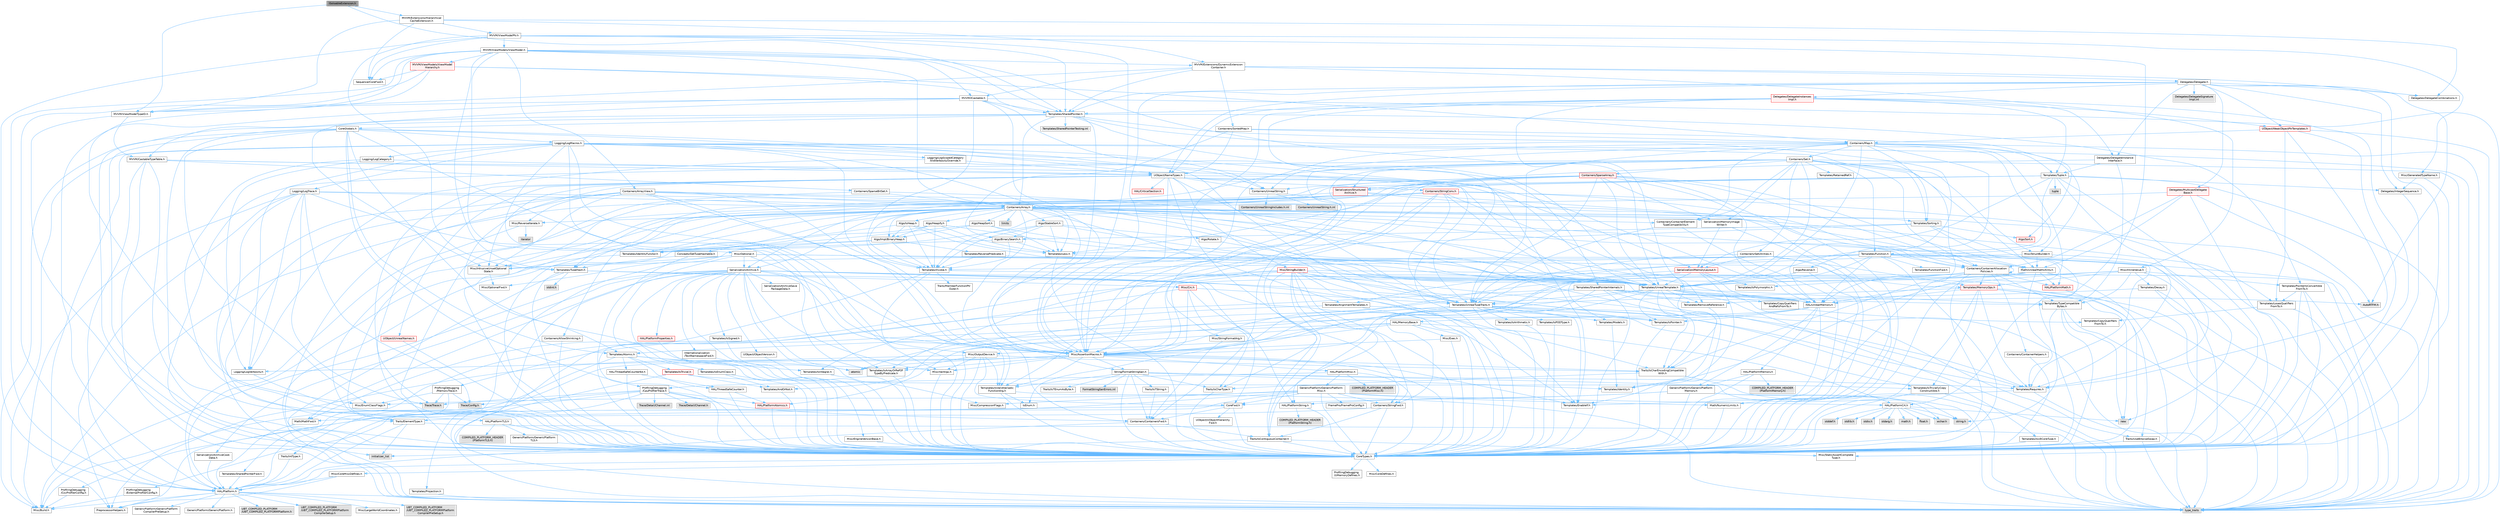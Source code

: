 digraph "ISoloableExtension.h"
{
 // INTERACTIVE_SVG=YES
 // LATEX_PDF_SIZE
  bgcolor="transparent";
  edge [fontname=Helvetica,fontsize=10,labelfontname=Helvetica,labelfontsize=10];
  node [fontname=Helvetica,fontsize=10,shape=box,height=0.2,width=0.4];
  Node1 [id="Node000001",label="ISoloableExtension.h",height=0.2,width=0.4,color="gray40", fillcolor="grey60", style="filled", fontcolor="black",tooltip=" "];
  Node1 -> Node2 [id="edge1_Node000001_Node000002",color="steelblue1",style="solid",tooltip=" "];
  Node2 [id="Node000002",label="Templates/SharedPointer.h",height=0.2,width=0.4,color="grey40", fillcolor="white", style="filled",URL="$d2/d17/SharedPointer_8h.html",tooltip=" "];
  Node2 -> Node3 [id="edge2_Node000002_Node000003",color="steelblue1",style="solid",tooltip=" "];
  Node3 [id="Node000003",label="CoreTypes.h",height=0.2,width=0.4,color="grey40", fillcolor="white", style="filled",URL="$dc/dec/CoreTypes_8h.html",tooltip=" "];
  Node3 -> Node4 [id="edge3_Node000003_Node000004",color="steelblue1",style="solid",tooltip=" "];
  Node4 [id="Node000004",label="HAL/Platform.h",height=0.2,width=0.4,color="grey40", fillcolor="white", style="filled",URL="$d9/dd0/Platform_8h.html",tooltip=" "];
  Node4 -> Node5 [id="edge4_Node000004_Node000005",color="steelblue1",style="solid",tooltip=" "];
  Node5 [id="Node000005",label="Misc/Build.h",height=0.2,width=0.4,color="grey40", fillcolor="white", style="filled",URL="$d3/dbb/Build_8h.html",tooltip=" "];
  Node4 -> Node6 [id="edge5_Node000004_Node000006",color="steelblue1",style="solid",tooltip=" "];
  Node6 [id="Node000006",label="Misc/LargeWorldCoordinates.h",height=0.2,width=0.4,color="grey40", fillcolor="white", style="filled",URL="$d2/dcb/LargeWorldCoordinates_8h.html",tooltip=" "];
  Node4 -> Node7 [id="edge6_Node000004_Node000007",color="steelblue1",style="solid",tooltip=" "];
  Node7 [id="Node000007",label="type_traits",height=0.2,width=0.4,color="grey60", fillcolor="#E0E0E0", style="filled",tooltip=" "];
  Node4 -> Node8 [id="edge7_Node000004_Node000008",color="steelblue1",style="solid",tooltip=" "];
  Node8 [id="Node000008",label="PreprocessorHelpers.h",height=0.2,width=0.4,color="grey40", fillcolor="white", style="filled",URL="$db/ddb/PreprocessorHelpers_8h.html",tooltip=" "];
  Node4 -> Node9 [id="edge8_Node000004_Node000009",color="steelblue1",style="solid",tooltip=" "];
  Node9 [id="Node000009",label="UBT_COMPILED_PLATFORM\l/UBT_COMPILED_PLATFORMPlatform\lCompilerPreSetup.h",height=0.2,width=0.4,color="grey60", fillcolor="#E0E0E0", style="filled",tooltip=" "];
  Node4 -> Node10 [id="edge9_Node000004_Node000010",color="steelblue1",style="solid",tooltip=" "];
  Node10 [id="Node000010",label="GenericPlatform/GenericPlatform\lCompilerPreSetup.h",height=0.2,width=0.4,color="grey40", fillcolor="white", style="filled",URL="$d9/dc8/GenericPlatformCompilerPreSetup_8h.html",tooltip=" "];
  Node4 -> Node11 [id="edge10_Node000004_Node000011",color="steelblue1",style="solid",tooltip=" "];
  Node11 [id="Node000011",label="GenericPlatform/GenericPlatform.h",height=0.2,width=0.4,color="grey40", fillcolor="white", style="filled",URL="$d6/d84/GenericPlatform_8h.html",tooltip=" "];
  Node4 -> Node12 [id="edge11_Node000004_Node000012",color="steelblue1",style="solid",tooltip=" "];
  Node12 [id="Node000012",label="UBT_COMPILED_PLATFORM\l/UBT_COMPILED_PLATFORMPlatform.h",height=0.2,width=0.4,color="grey60", fillcolor="#E0E0E0", style="filled",tooltip=" "];
  Node4 -> Node13 [id="edge12_Node000004_Node000013",color="steelblue1",style="solid",tooltip=" "];
  Node13 [id="Node000013",label="UBT_COMPILED_PLATFORM\l/UBT_COMPILED_PLATFORMPlatform\lCompilerSetup.h",height=0.2,width=0.4,color="grey60", fillcolor="#E0E0E0", style="filled",tooltip=" "];
  Node3 -> Node14 [id="edge13_Node000003_Node000014",color="steelblue1",style="solid",tooltip=" "];
  Node14 [id="Node000014",label="ProfilingDebugging\l/UMemoryDefines.h",height=0.2,width=0.4,color="grey40", fillcolor="white", style="filled",URL="$d2/da2/UMemoryDefines_8h.html",tooltip=" "];
  Node3 -> Node15 [id="edge14_Node000003_Node000015",color="steelblue1",style="solid",tooltip=" "];
  Node15 [id="Node000015",label="Misc/CoreMiscDefines.h",height=0.2,width=0.4,color="grey40", fillcolor="white", style="filled",URL="$da/d38/CoreMiscDefines_8h.html",tooltip=" "];
  Node15 -> Node4 [id="edge15_Node000015_Node000004",color="steelblue1",style="solid",tooltip=" "];
  Node15 -> Node8 [id="edge16_Node000015_Node000008",color="steelblue1",style="solid",tooltip=" "];
  Node3 -> Node16 [id="edge17_Node000003_Node000016",color="steelblue1",style="solid",tooltip=" "];
  Node16 [id="Node000016",label="Misc/CoreDefines.h",height=0.2,width=0.4,color="grey40", fillcolor="white", style="filled",URL="$d3/dd2/CoreDefines_8h.html",tooltip=" "];
  Node2 -> Node17 [id="edge18_Node000002_Node000017",color="steelblue1",style="solid",tooltip=" "];
  Node17 [id="Node000017",label="Misc/IntrusiveUnsetOptional\lState.h",height=0.2,width=0.4,color="grey40", fillcolor="white", style="filled",URL="$d2/d0a/IntrusiveUnsetOptionalState_8h.html",tooltip=" "];
  Node17 -> Node18 [id="edge19_Node000017_Node000018",color="steelblue1",style="solid",tooltip=" "];
  Node18 [id="Node000018",label="Misc/OptionalFwd.h",height=0.2,width=0.4,color="grey40", fillcolor="white", style="filled",URL="$dc/d50/OptionalFwd_8h.html",tooltip=" "];
  Node2 -> Node19 [id="edge20_Node000002_Node000019",color="steelblue1",style="solid",tooltip=" "];
  Node19 [id="Node000019",label="Templates/PointerIsConvertible\lFromTo.h",height=0.2,width=0.4,color="grey40", fillcolor="white", style="filled",URL="$d6/d65/PointerIsConvertibleFromTo_8h.html",tooltip=" "];
  Node19 -> Node3 [id="edge21_Node000019_Node000003",color="steelblue1",style="solid",tooltip=" "];
  Node19 -> Node20 [id="edge22_Node000019_Node000020",color="steelblue1",style="solid",tooltip=" "];
  Node20 [id="Node000020",label="Misc/StaticAssertComplete\lType.h",height=0.2,width=0.4,color="grey40", fillcolor="white", style="filled",URL="$d5/d4e/StaticAssertCompleteType_8h.html",tooltip=" "];
  Node19 -> Node21 [id="edge23_Node000019_Node000021",color="steelblue1",style="solid",tooltip=" "];
  Node21 [id="Node000021",label="Templates/LosesQualifiers\lFromTo.h",height=0.2,width=0.4,color="grey40", fillcolor="white", style="filled",URL="$d2/db3/LosesQualifiersFromTo_8h.html",tooltip=" "];
  Node21 -> Node22 [id="edge24_Node000021_Node000022",color="steelblue1",style="solid",tooltip=" "];
  Node22 [id="Node000022",label="Templates/CopyQualifiers\lFromTo.h",height=0.2,width=0.4,color="grey40", fillcolor="white", style="filled",URL="$d5/db4/CopyQualifiersFromTo_8h.html",tooltip=" "];
  Node21 -> Node7 [id="edge25_Node000021_Node000007",color="steelblue1",style="solid",tooltip=" "];
  Node19 -> Node7 [id="edge26_Node000019_Node000007",color="steelblue1",style="solid",tooltip=" "];
  Node2 -> Node23 [id="edge27_Node000002_Node000023",color="steelblue1",style="solid",tooltip=" "];
  Node23 [id="Node000023",label="Misc/AssertionMacros.h",height=0.2,width=0.4,color="grey40", fillcolor="white", style="filled",URL="$d0/dfa/AssertionMacros_8h.html",tooltip=" "];
  Node23 -> Node3 [id="edge28_Node000023_Node000003",color="steelblue1",style="solid",tooltip=" "];
  Node23 -> Node4 [id="edge29_Node000023_Node000004",color="steelblue1",style="solid",tooltip=" "];
  Node23 -> Node24 [id="edge30_Node000023_Node000024",color="steelblue1",style="solid",tooltip=" "];
  Node24 [id="Node000024",label="HAL/PlatformMisc.h",height=0.2,width=0.4,color="grey40", fillcolor="white", style="filled",URL="$d0/df5/PlatformMisc_8h.html",tooltip=" "];
  Node24 -> Node3 [id="edge31_Node000024_Node000003",color="steelblue1",style="solid",tooltip=" "];
  Node24 -> Node25 [id="edge32_Node000024_Node000025",color="steelblue1",style="solid",tooltip=" "];
  Node25 [id="Node000025",label="GenericPlatform/GenericPlatform\lMisc.h",height=0.2,width=0.4,color="grey40", fillcolor="white", style="filled",URL="$db/d9a/GenericPlatformMisc_8h.html",tooltip=" "];
  Node25 -> Node26 [id="edge33_Node000025_Node000026",color="steelblue1",style="solid",tooltip=" "];
  Node26 [id="Node000026",label="Containers/StringFwd.h",height=0.2,width=0.4,color="grey40", fillcolor="white", style="filled",URL="$df/d37/StringFwd_8h.html",tooltip=" "];
  Node26 -> Node3 [id="edge34_Node000026_Node000003",color="steelblue1",style="solid",tooltip=" "];
  Node26 -> Node27 [id="edge35_Node000026_Node000027",color="steelblue1",style="solid",tooltip=" "];
  Node27 [id="Node000027",label="Traits/ElementType.h",height=0.2,width=0.4,color="grey40", fillcolor="white", style="filled",URL="$d5/d4f/ElementType_8h.html",tooltip=" "];
  Node27 -> Node4 [id="edge36_Node000027_Node000004",color="steelblue1",style="solid",tooltip=" "];
  Node27 -> Node28 [id="edge37_Node000027_Node000028",color="steelblue1",style="solid",tooltip=" "];
  Node28 [id="Node000028",label="initializer_list",height=0.2,width=0.4,color="grey60", fillcolor="#E0E0E0", style="filled",tooltip=" "];
  Node27 -> Node7 [id="edge38_Node000027_Node000007",color="steelblue1",style="solid",tooltip=" "];
  Node26 -> Node29 [id="edge39_Node000026_Node000029",color="steelblue1",style="solid",tooltip=" "];
  Node29 [id="Node000029",label="Traits/IsContiguousContainer.h",height=0.2,width=0.4,color="grey40", fillcolor="white", style="filled",URL="$d5/d3c/IsContiguousContainer_8h.html",tooltip=" "];
  Node29 -> Node3 [id="edge40_Node000029_Node000003",color="steelblue1",style="solid",tooltip=" "];
  Node29 -> Node20 [id="edge41_Node000029_Node000020",color="steelblue1",style="solid",tooltip=" "];
  Node29 -> Node28 [id="edge42_Node000029_Node000028",color="steelblue1",style="solid",tooltip=" "];
  Node25 -> Node30 [id="edge43_Node000025_Node000030",color="steelblue1",style="solid",tooltip=" "];
  Node30 [id="Node000030",label="CoreFwd.h",height=0.2,width=0.4,color="grey40", fillcolor="white", style="filled",URL="$d1/d1e/CoreFwd_8h.html",tooltip=" "];
  Node30 -> Node3 [id="edge44_Node000030_Node000003",color="steelblue1",style="solid",tooltip=" "];
  Node30 -> Node31 [id="edge45_Node000030_Node000031",color="steelblue1",style="solid",tooltip=" "];
  Node31 [id="Node000031",label="Containers/ContainersFwd.h",height=0.2,width=0.4,color="grey40", fillcolor="white", style="filled",URL="$d4/d0a/ContainersFwd_8h.html",tooltip=" "];
  Node31 -> Node4 [id="edge46_Node000031_Node000004",color="steelblue1",style="solid",tooltip=" "];
  Node31 -> Node3 [id="edge47_Node000031_Node000003",color="steelblue1",style="solid",tooltip=" "];
  Node31 -> Node29 [id="edge48_Node000031_Node000029",color="steelblue1",style="solid",tooltip=" "];
  Node30 -> Node32 [id="edge49_Node000030_Node000032",color="steelblue1",style="solid",tooltip=" "];
  Node32 [id="Node000032",label="Math/MathFwd.h",height=0.2,width=0.4,color="grey40", fillcolor="white", style="filled",URL="$d2/d10/MathFwd_8h.html",tooltip=" "];
  Node32 -> Node4 [id="edge50_Node000032_Node000004",color="steelblue1",style="solid",tooltip=" "];
  Node30 -> Node33 [id="edge51_Node000030_Node000033",color="steelblue1",style="solid",tooltip=" "];
  Node33 [id="Node000033",label="UObject/UObjectHierarchy\lFwd.h",height=0.2,width=0.4,color="grey40", fillcolor="white", style="filled",URL="$d3/d13/UObjectHierarchyFwd_8h.html",tooltip=" "];
  Node25 -> Node3 [id="edge52_Node000025_Node000003",color="steelblue1",style="solid",tooltip=" "];
  Node25 -> Node34 [id="edge53_Node000025_Node000034",color="steelblue1",style="solid",tooltip=" "];
  Node34 [id="Node000034",label="FramePro/FrameProConfig.h",height=0.2,width=0.4,color="grey40", fillcolor="white", style="filled",URL="$d7/d90/FrameProConfig_8h.html",tooltip=" "];
  Node25 -> Node35 [id="edge54_Node000025_Node000035",color="steelblue1",style="solid",tooltip=" "];
  Node35 [id="Node000035",label="HAL/PlatformCrt.h",height=0.2,width=0.4,color="grey40", fillcolor="white", style="filled",URL="$d8/d75/PlatformCrt_8h.html",tooltip=" "];
  Node35 -> Node36 [id="edge55_Node000035_Node000036",color="steelblue1",style="solid",tooltip=" "];
  Node36 [id="Node000036",label="new",height=0.2,width=0.4,color="grey60", fillcolor="#E0E0E0", style="filled",tooltip=" "];
  Node35 -> Node37 [id="edge56_Node000035_Node000037",color="steelblue1",style="solid",tooltip=" "];
  Node37 [id="Node000037",label="wchar.h",height=0.2,width=0.4,color="grey60", fillcolor="#E0E0E0", style="filled",tooltip=" "];
  Node35 -> Node38 [id="edge57_Node000035_Node000038",color="steelblue1",style="solid",tooltip=" "];
  Node38 [id="Node000038",label="stddef.h",height=0.2,width=0.4,color="grey60", fillcolor="#E0E0E0", style="filled",tooltip=" "];
  Node35 -> Node39 [id="edge58_Node000035_Node000039",color="steelblue1",style="solid",tooltip=" "];
  Node39 [id="Node000039",label="stdlib.h",height=0.2,width=0.4,color="grey60", fillcolor="#E0E0E0", style="filled",tooltip=" "];
  Node35 -> Node40 [id="edge59_Node000035_Node000040",color="steelblue1",style="solid",tooltip=" "];
  Node40 [id="Node000040",label="stdio.h",height=0.2,width=0.4,color="grey60", fillcolor="#E0E0E0", style="filled",tooltip=" "];
  Node35 -> Node41 [id="edge60_Node000035_Node000041",color="steelblue1",style="solid",tooltip=" "];
  Node41 [id="Node000041",label="stdarg.h",height=0.2,width=0.4,color="grey60", fillcolor="#E0E0E0", style="filled",tooltip=" "];
  Node35 -> Node42 [id="edge61_Node000035_Node000042",color="steelblue1",style="solid",tooltip=" "];
  Node42 [id="Node000042",label="math.h",height=0.2,width=0.4,color="grey60", fillcolor="#E0E0E0", style="filled",tooltip=" "];
  Node35 -> Node43 [id="edge62_Node000035_Node000043",color="steelblue1",style="solid",tooltip=" "];
  Node43 [id="Node000043",label="float.h",height=0.2,width=0.4,color="grey60", fillcolor="#E0E0E0", style="filled",tooltip=" "];
  Node35 -> Node44 [id="edge63_Node000035_Node000044",color="steelblue1",style="solid",tooltip=" "];
  Node44 [id="Node000044",label="string.h",height=0.2,width=0.4,color="grey60", fillcolor="#E0E0E0", style="filled",tooltip=" "];
  Node25 -> Node45 [id="edge64_Node000025_Node000045",color="steelblue1",style="solid",tooltip=" "];
  Node45 [id="Node000045",label="Math/NumericLimits.h",height=0.2,width=0.4,color="grey40", fillcolor="white", style="filled",URL="$df/d1b/NumericLimits_8h.html",tooltip=" "];
  Node45 -> Node3 [id="edge65_Node000045_Node000003",color="steelblue1",style="solid",tooltip=" "];
  Node25 -> Node46 [id="edge66_Node000025_Node000046",color="steelblue1",style="solid",tooltip=" "];
  Node46 [id="Node000046",label="Misc/CompressionFlags.h",height=0.2,width=0.4,color="grey40", fillcolor="white", style="filled",URL="$d9/d76/CompressionFlags_8h.html",tooltip=" "];
  Node25 -> Node47 [id="edge67_Node000025_Node000047",color="steelblue1",style="solid",tooltip=" "];
  Node47 [id="Node000047",label="Misc/EnumClassFlags.h",height=0.2,width=0.4,color="grey40", fillcolor="white", style="filled",URL="$d8/de7/EnumClassFlags_8h.html",tooltip=" "];
  Node25 -> Node48 [id="edge68_Node000025_Node000048",color="steelblue1",style="solid",tooltip=" "];
  Node48 [id="Node000048",label="ProfilingDebugging\l/CsvProfilerConfig.h",height=0.2,width=0.4,color="grey40", fillcolor="white", style="filled",URL="$d3/d88/CsvProfilerConfig_8h.html",tooltip=" "];
  Node48 -> Node5 [id="edge69_Node000048_Node000005",color="steelblue1",style="solid",tooltip=" "];
  Node25 -> Node49 [id="edge70_Node000025_Node000049",color="steelblue1",style="solid",tooltip=" "];
  Node49 [id="Node000049",label="ProfilingDebugging\l/ExternalProfilerConfig.h",height=0.2,width=0.4,color="grey40", fillcolor="white", style="filled",URL="$d3/dbb/ExternalProfilerConfig_8h.html",tooltip=" "];
  Node49 -> Node5 [id="edge71_Node000049_Node000005",color="steelblue1",style="solid",tooltip=" "];
  Node24 -> Node50 [id="edge72_Node000024_Node000050",color="steelblue1",style="solid",tooltip=" "];
  Node50 [id="Node000050",label="COMPILED_PLATFORM_HEADER\l(PlatformMisc.h)",height=0.2,width=0.4,color="grey60", fillcolor="#E0E0E0", style="filled",tooltip=" "];
  Node24 -> Node51 [id="edge73_Node000024_Node000051",color="steelblue1",style="solid",tooltip=" "];
  Node51 [id="Node000051",label="ProfilingDebugging\l/CpuProfilerTrace.h",height=0.2,width=0.4,color="grey40", fillcolor="white", style="filled",URL="$da/dcb/CpuProfilerTrace_8h.html",tooltip=" "];
  Node51 -> Node3 [id="edge74_Node000051_Node000003",color="steelblue1",style="solid",tooltip=" "];
  Node51 -> Node31 [id="edge75_Node000051_Node000031",color="steelblue1",style="solid",tooltip=" "];
  Node51 -> Node52 [id="edge76_Node000051_Node000052",color="steelblue1",style="solid",tooltip=" "];
  Node52 [id="Node000052",label="HAL/PlatformAtomics.h",height=0.2,width=0.4,color="red", fillcolor="#FFF0F0", style="filled",URL="$d3/d36/PlatformAtomics_8h.html",tooltip=" "];
  Node52 -> Node3 [id="edge77_Node000052_Node000003",color="steelblue1",style="solid",tooltip=" "];
  Node51 -> Node8 [id="edge78_Node000051_Node000008",color="steelblue1",style="solid",tooltip=" "];
  Node51 -> Node5 [id="edge79_Node000051_Node000005",color="steelblue1",style="solid",tooltip=" "];
  Node51 -> Node55 [id="edge80_Node000051_Node000055",color="steelblue1",style="solid",tooltip=" "];
  Node55 [id="Node000055",label="Trace/Config.h",height=0.2,width=0.4,color="grey60", fillcolor="#E0E0E0", style="filled",tooltip=" "];
  Node51 -> Node56 [id="edge81_Node000051_Node000056",color="steelblue1",style="solid",tooltip=" "];
  Node56 [id="Node000056",label="Trace/Detail/Channel.h",height=0.2,width=0.4,color="grey60", fillcolor="#E0E0E0", style="filled",tooltip=" "];
  Node51 -> Node57 [id="edge82_Node000051_Node000057",color="steelblue1",style="solid",tooltip=" "];
  Node57 [id="Node000057",label="Trace/Detail/Channel.inl",height=0.2,width=0.4,color="grey60", fillcolor="#E0E0E0", style="filled",tooltip=" "];
  Node51 -> Node58 [id="edge83_Node000051_Node000058",color="steelblue1",style="solid",tooltip=" "];
  Node58 [id="Node000058",label="Trace/Trace.h",height=0.2,width=0.4,color="grey60", fillcolor="#E0E0E0", style="filled",tooltip=" "];
  Node23 -> Node8 [id="edge84_Node000023_Node000008",color="steelblue1",style="solid",tooltip=" "];
  Node23 -> Node59 [id="edge85_Node000023_Node000059",color="steelblue1",style="solid",tooltip=" "];
  Node59 [id="Node000059",label="Templates/EnableIf.h",height=0.2,width=0.4,color="grey40", fillcolor="white", style="filled",URL="$d7/d60/EnableIf_8h.html",tooltip=" "];
  Node59 -> Node3 [id="edge86_Node000059_Node000003",color="steelblue1",style="solid",tooltip=" "];
  Node23 -> Node60 [id="edge87_Node000023_Node000060",color="steelblue1",style="solid",tooltip=" "];
  Node60 [id="Node000060",label="Templates/IsArrayOrRefOf\lTypeByPredicate.h",height=0.2,width=0.4,color="grey40", fillcolor="white", style="filled",URL="$d6/da1/IsArrayOrRefOfTypeByPredicate_8h.html",tooltip=" "];
  Node60 -> Node3 [id="edge88_Node000060_Node000003",color="steelblue1",style="solid",tooltip=" "];
  Node23 -> Node61 [id="edge89_Node000023_Node000061",color="steelblue1",style="solid",tooltip=" "];
  Node61 [id="Node000061",label="Templates/IsValidVariadic\lFunctionArg.h",height=0.2,width=0.4,color="grey40", fillcolor="white", style="filled",URL="$d0/dc8/IsValidVariadicFunctionArg_8h.html",tooltip=" "];
  Node61 -> Node3 [id="edge90_Node000061_Node000003",color="steelblue1",style="solid",tooltip=" "];
  Node61 -> Node62 [id="edge91_Node000061_Node000062",color="steelblue1",style="solid",tooltip=" "];
  Node62 [id="Node000062",label="IsEnum.h",height=0.2,width=0.4,color="grey40", fillcolor="white", style="filled",URL="$d4/de5/IsEnum_8h.html",tooltip=" "];
  Node61 -> Node7 [id="edge92_Node000061_Node000007",color="steelblue1",style="solid",tooltip=" "];
  Node23 -> Node63 [id="edge93_Node000023_Node000063",color="steelblue1",style="solid",tooltip=" "];
  Node63 [id="Node000063",label="Traits/IsCharEncodingCompatible\lWith.h",height=0.2,width=0.4,color="grey40", fillcolor="white", style="filled",URL="$df/dd1/IsCharEncodingCompatibleWith_8h.html",tooltip=" "];
  Node63 -> Node7 [id="edge94_Node000063_Node000007",color="steelblue1",style="solid",tooltip=" "];
  Node63 -> Node64 [id="edge95_Node000063_Node000064",color="steelblue1",style="solid",tooltip=" "];
  Node64 [id="Node000064",label="Traits/IsCharType.h",height=0.2,width=0.4,color="grey40", fillcolor="white", style="filled",URL="$db/d51/IsCharType_8h.html",tooltip=" "];
  Node64 -> Node3 [id="edge96_Node000064_Node000003",color="steelblue1",style="solid",tooltip=" "];
  Node23 -> Node65 [id="edge97_Node000023_Node000065",color="steelblue1",style="solid",tooltip=" "];
  Node65 [id="Node000065",label="Misc/VarArgs.h",height=0.2,width=0.4,color="grey40", fillcolor="white", style="filled",URL="$d5/d6f/VarArgs_8h.html",tooltip=" "];
  Node65 -> Node3 [id="edge98_Node000065_Node000003",color="steelblue1",style="solid",tooltip=" "];
  Node23 -> Node66 [id="edge99_Node000023_Node000066",color="steelblue1",style="solid",tooltip=" "];
  Node66 [id="Node000066",label="String/FormatStringSan.h",height=0.2,width=0.4,color="grey40", fillcolor="white", style="filled",URL="$d3/d8b/FormatStringSan_8h.html",tooltip=" "];
  Node66 -> Node7 [id="edge100_Node000066_Node000007",color="steelblue1",style="solid",tooltip=" "];
  Node66 -> Node3 [id="edge101_Node000066_Node000003",color="steelblue1",style="solid",tooltip=" "];
  Node66 -> Node67 [id="edge102_Node000066_Node000067",color="steelblue1",style="solid",tooltip=" "];
  Node67 [id="Node000067",label="Templates/Requires.h",height=0.2,width=0.4,color="grey40", fillcolor="white", style="filled",URL="$dc/d96/Requires_8h.html",tooltip=" "];
  Node67 -> Node59 [id="edge103_Node000067_Node000059",color="steelblue1",style="solid",tooltip=" "];
  Node67 -> Node7 [id="edge104_Node000067_Node000007",color="steelblue1",style="solid",tooltip=" "];
  Node66 -> Node68 [id="edge105_Node000066_Node000068",color="steelblue1",style="solid",tooltip=" "];
  Node68 [id="Node000068",label="Templates/Identity.h",height=0.2,width=0.4,color="grey40", fillcolor="white", style="filled",URL="$d0/dd5/Identity_8h.html",tooltip=" "];
  Node66 -> Node61 [id="edge106_Node000066_Node000061",color="steelblue1",style="solid",tooltip=" "];
  Node66 -> Node64 [id="edge107_Node000066_Node000064",color="steelblue1",style="solid",tooltip=" "];
  Node66 -> Node69 [id="edge108_Node000066_Node000069",color="steelblue1",style="solid",tooltip=" "];
  Node69 [id="Node000069",label="Traits/IsTEnumAsByte.h",height=0.2,width=0.4,color="grey40", fillcolor="white", style="filled",URL="$d1/de6/IsTEnumAsByte_8h.html",tooltip=" "];
  Node66 -> Node70 [id="edge109_Node000066_Node000070",color="steelblue1",style="solid",tooltip=" "];
  Node70 [id="Node000070",label="Traits/IsTString.h",height=0.2,width=0.4,color="grey40", fillcolor="white", style="filled",URL="$d0/df8/IsTString_8h.html",tooltip=" "];
  Node70 -> Node31 [id="edge110_Node000070_Node000031",color="steelblue1",style="solid",tooltip=" "];
  Node66 -> Node31 [id="edge111_Node000066_Node000031",color="steelblue1",style="solid",tooltip=" "];
  Node66 -> Node71 [id="edge112_Node000066_Node000071",color="steelblue1",style="solid",tooltip=" "];
  Node71 [id="Node000071",label="FormatStringSanErrors.inl",height=0.2,width=0.4,color="grey60", fillcolor="#E0E0E0", style="filled",tooltip=" "];
  Node23 -> Node72 [id="edge113_Node000023_Node000072",color="steelblue1",style="solid",tooltip=" "];
  Node72 [id="Node000072",label="atomic",height=0.2,width=0.4,color="grey60", fillcolor="#E0E0E0", style="filled",tooltip=" "];
  Node2 -> Node73 [id="edge114_Node000002_Node000073",color="steelblue1",style="solid",tooltip=" "];
  Node73 [id="Node000073",label="HAL/UnrealMemory.h",height=0.2,width=0.4,color="grey40", fillcolor="white", style="filled",URL="$d9/d96/UnrealMemory_8h.html",tooltip=" "];
  Node73 -> Node3 [id="edge115_Node000073_Node000003",color="steelblue1",style="solid",tooltip=" "];
  Node73 -> Node74 [id="edge116_Node000073_Node000074",color="steelblue1",style="solid",tooltip=" "];
  Node74 [id="Node000074",label="GenericPlatform/GenericPlatform\lMemory.h",height=0.2,width=0.4,color="grey40", fillcolor="white", style="filled",URL="$dd/d22/GenericPlatformMemory_8h.html",tooltip=" "];
  Node74 -> Node30 [id="edge117_Node000074_Node000030",color="steelblue1",style="solid",tooltip=" "];
  Node74 -> Node3 [id="edge118_Node000074_Node000003",color="steelblue1",style="solid",tooltip=" "];
  Node74 -> Node75 [id="edge119_Node000074_Node000075",color="steelblue1",style="solid",tooltip=" "];
  Node75 [id="Node000075",label="HAL/PlatformString.h",height=0.2,width=0.4,color="grey40", fillcolor="white", style="filled",URL="$db/db5/PlatformString_8h.html",tooltip=" "];
  Node75 -> Node3 [id="edge120_Node000075_Node000003",color="steelblue1",style="solid",tooltip=" "];
  Node75 -> Node76 [id="edge121_Node000075_Node000076",color="steelblue1",style="solid",tooltip=" "];
  Node76 [id="Node000076",label="COMPILED_PLATFORM_HEADER\l(PlatformString.h)",height=0.2,width=0.4,color="grey60", fillcolor="#E0E0E0", style="filled",tooltip=" "];
  Node74 -> Node44 [id="edge122_Node000074_Node000044",color="steelblue1",style="solid",tooltip=" "];
  Node74 -> Node37 [id="edge123_Node000074_Node000037",color="steelblue1",style="solid",tooltip=" "];
  Node73 -> Node77 [id="edge124_Node000073_Node000077",color="steelblue1",style="solid",tooltip=" "];
  Node77 [id="Node000077",label="HAL/MemoryBase.h",height=0.2,width=0.4,color="grey40", fillcolor="white", style="filled",URL="$d6/d9f/MemoryBase_8h.html",tooltip=" "];
  Node77 -> Node3 [id="edge125_Node000077_Node000003",color="steelblue1",style="solid",tooltip=" "];
  Node77 -> Node52 [id="edge126_Node000077_Node000052",color="steelblue1",style="solid",tooltip=" "];
  Node77 -> Node35 [id="edge127_Node000077_Node000035",color="steelblue1",style="solid",tooltip=" "];
  Node77 -> Node78 [id="edge128_Node000077_Node000078",color="steelblue1",style="solid",tooltip=" "];
  Node78 [id="Node000078",label="Misc/Exec.h",height=0.2,width=0.4,color="grey40", fillcolor="white", style="filled",URL="$de/ddb/Exec_8h.html",tooltip=" "];
  Node78 -> Node3 [id="edge129_Node000078_Node000003",color="steelblue1",style="solid",tooltip=" "];
  Node78 -> Node23 [id="edge130_Node000078_Node000023",color="steelblue1",style="solid",tooltip=" "];
  Node77 -> Node79 [id="edge131_Node000077_Node000079",color="steelblue1",style="solid",tooltip=" "];
  Node79 [id="Node000079",label="Misc/OutputDevice.h",height=0.2,width=0.4,color="grey40", fillcolor="white", style="filled",URL="$d7/d32/OutputDevice_8h.html",tooltip=" "];
  Node79 -> Node30 [id="edge132_Node000079_Node000030",color="steelblue1",style="solid",tooltip=" "];
  Node79 -> Node3 [id="edge133_Node000079_Node000003",color="steelblue1",style="solid",tooltip=" "];
  Node79 -> Node80 [id="edge134_Node000079_Node000080",color="steelblue1",style="solid",tooltip=" "];
  Node80 [id="Node000080",label="Logging/LogVerbosity.h",height=0.2,width=0.4,color="grey40", fillcolor="white", style="filled",URL="$d2/d8f/LogVerbosity_8h.html",tooltip=" "];
  Node80 -> Node3 [id="edge135_Node000080_Node000003",color="steelblue1",style="solid",tooltip=" "];
  Node79 -> Node65 [id="edge136_Node000079_Node000065",color="steelblue1",style="solid",tooltip=" "];
  Node79 -> Node60 [id="edge137_Node000079_Node000060",color="steelblue1",style="solid",tooltip=" "];
  Node79 -> Node61 [id="edge138_Node000079_Node000061",color="steelblue1",style="solid",tooltip=" "];
  Node79 -> Node63 [id="edge139_Node000079_Node000063",color="steelblue1",style="solid",tooltip=" "];
  Node77 -> Node81 [id="edge140_Node000077_Node000081",color="steelblue1",style="solid",tooltip=" "];
  Node81 [id="Node000081",label="Templates/Atomic.h",height=0.2,width=0.4,color="grey40", fillcolor="white", style="filled",URL="$d3/d91/Atomic_8h.html",tooltip=" "];
  Node81 -> Node82 [id="edge141_Node000081_Node000082",color="steelblue1",style="solid",tooltip=" "];
  Node82 [id="Node000082",label="HAL/ThreadSafeCounter.h",height=0.2,width=0.4,color="grey40", fillcolor="white", style="filled",URL="$dc/dc9/ThreadSafeCounter_8h.html",tooltip=" "];
  Node82 -> Node3 [id="edge142_Node000082_Node000003",color="steelblue1",style="solid",tooltip=" "];
  Node82 -> Node52 [id="edge143_Node000082_Node000052",color="steelblue1",style="solid",tooltip=" "];
  Node81 -> Node83 [id="edge144_Node000081_Node000083",color="steelblue1",style="solid",tooltip=" "];
  Node83 [id="Node000083",label="HAL/ThreadSafeCounter64.h",height=0.2,width=0.4,color="grey40", fillcolor="white", style="filled",URL="$d0/d12/ThreadSafeCounter64_8h.html",tooltip=" "];
  Node83 -> Node3 [id="edge145_Node000083_Node000003",color="steelblue1",style="solid",tooltip=" "];
  Node83 -> Node82 [id="edge146_Node000083_Node000082",color="steelblue1",style="solid",tooltip=" "];
  Node81 -> Node84 [id="edge147_Node000081_Node000084",color="steelblue1",style="solid",tooltip=" "];
  Node84 [id="Node000084",label="Templates/IsIntegral.h",height=0.2,width=0.4,color="grey40", fillcolor="white", style="filled",URL="$da/d64/IsIntegral_8h.html",tooltip=" "];
  Node84 -> Node3 [id="edge148_Node000084_Node000003",color="steelblue1",style="solid",tooltip=" "];
  Node81 -> Node85 [id="edge149_Node000081_Node000085",color="steelblue1",style="solid",tooltip=" "];
  Node85 [id="Node000085",label="Templates/IsTrivial.h",height=0.2,width=0.4,color="red", fillcolor="#FFF0F0", style="filled",URL="$da/d4c/IsTrivial_8h.html",tooltip=" "];
  Node85 -> Node86 [id="edge150_Node000085_Node000086",color="steelblue1",style="solid",tooltip=" "];
  Node86 [id="Node000086",label="Templates/AndOrNot.h",height=0.2,width=0.4,color="grey40", fillcolor="white", style="filled",URL="$db/d0a/AndOrNot_8h.html",tooltip=" "];
  Node86 -> Node3 [id="edge151_Node000086_Node000003",color="steelblue1",style="solid",tooltip=" "];
  Node85 -> Node87 [id="edge152_Node000085_Node000087",color="steelblue1",style="solid",tooltip=" "];
  Node87 [id="Node000087",label="Templates/IsTriviallyCopy\lConstructible.h",height=0.2,width=0.4,color="grey40", fillcolor="white", style="filled",URL="$d3/d78/IsTriviallyCopyConstructible_8h.html",tooltip=" "];
  Node87 -> Node3 [id="edge153_Node000087_Node000003",color="steelblue1",style="solid",tooltip=" "];
  Node87 -> Node7 [id="edge154_Node000087_Node000007",color="steelblue1",style="solid",tooltip=" "];
  Node85 -> Node7 [id="edge155_Node000085_Node000007",color="steelblue1",style="solid",tooltip=" "];
  Node81 -> Node89 [id="edge156_Node000081_Node000089",color="steelblue1",style="solid",tooltip=" "];
  Node89 [id="Node000089",label="Traits/IntType.h",height=0.2,width=0.4,color="grey40", fillcolor="white", style="filled",URL="$d7/deb/IntType_8h.html",tooltip=" "];
  Node89 -> Node4 [id="edge157_Node000089_Node000004",color="steelblue1",style="solid",tooltip=" "];
  Node81 -> Node72 [id="edge158_Node000081_Node000072",color="steelblue1",style="solid",tooltip=" "];
  Node73 -> Node90 [id="edge159_Node000073_Node000090",color="steelblue1",style="solid",tooltip=" "];
  Node90 [id="Node000090",label="HAL/PlatformMemory.h",height=0.2,width=0.4,color="grey40", fillcolor="white", style="filled",URL="$de/d68/PlatformMemory_8h.html",tooltip=" "];
  Node90 -> Node3 [id="edge160_Node000090_Node000003",color="steelblue1",style="solid",tooltip=" "];
  Node90 -> Node74 [id="edge161_Node000090_Node000074",color="steelblue1",style="solid",tooltip=" "];
  Node90 -> Node91 [id="edge162_Node000090_Node000091",color="steelblue1",style="solid",tooltip=" "];
  Node91 [id="Node000091",label="COMPILED_PLATFORM_HEADER\l(PlatformMemory.h)",height=0.2,width=0.4,color="grey60", fillcolor="#E0E0E0", style="filled",tooltip=" "];
  Node73 -> Node92 [id="edge163_Node000073_Node000092",color="steelblue1",style="solid",tooltip=" "];
  Node92 [id="Node000092",label="ProfilingDebugging\l/MemoryTrace.h",height=0.2,width=0.4,color="grey40", fillcolor="white", style="filled",URL="$da/dd7/MemoryTrace_8h.html",tooltip=" "];
  Node92 -> Node4 [id="edge164_Node000092_Node000004",color="steelblue1",style="solid",tooltip=" "];
  Node92 -> Node47 [id="edge165_Node000092_Node000047",color="steelblue1",style="solid",tooltip=" "];
  Node92 -> Node55 [id="edge166_Node000092_Node000055",color="steelblue1",style="solid",tooltip=" "];
  Node92 -> Node58 [id="edge167_Node000092_Node000058",color="steelblue1",style="solid",tooltip=" "];
  Node73 -> Node93 [id="edge168_Node000073_Node000093",color="steelblue1",style="solid",tooltip=" "];
  Node93 [id="Node000093",label="Templates/IsPointer.h",height=0.2,width=0.4,color="grey40", fillcolor="white", style="filled",URL="$d7/d05/IsPointer_8h.html",tooltip=" "];
  Node93 -> Node3 [id="edge169_Node000093_Node000003",color="steelblue1",style="solid",tooltip=" "];
  Node2 -> Node94 [id="edge170_Node000002_Node000094",color="steelblue1",style="solid",tooltip=" "];
  Node94 [id="Node000094",label="Containers/Array.h",height=0.2,width=0.4,color="grey40", fillcolor="white", style="filled",URL="$df/dd0/Array_8h.html",tooltip=" "];
  Node94 -> Node3 [id="edge171_Node000094_Node000003",color="steelblue1",style="solid",tooltip=" "];
  Node94 -> Node23 [id="edge172_Node000094_Node000023",color="steelblue1",style="solid",tooltip=" "];
  Node94 -> Node17 [id="edge173_Node000094_Node000017",color="steelblue1",style="solid",tooltip=" "];
  Node94 -> Node95 [id="edge174_Node000094_Node000095",color="steelblue1",style="solid",tooltip=" "];
  Node95 [id="Node000095",label="Misc/ReverseIterate.h",height=0.2,width=0.4,color="grey40", fillcolor="white", style="filled",URL="$db/de3/ReverseIterate_8h.html",tooltip=" "];
  Node95 -> Node4 [id="edge175_Node000095_Node000004",color="steelblue1",style="solid",tooltip=" "];
  Node95 -> Node96 [id="edge176_Node000095_Node000096",color="steelblue1",style="solid",tooltip=" "];
  Node96 [id="Node000096",label="iterator",height=0.2,width=0.4,color="grey60", fillcolor="#E0E0E0", style="filled",tooltip=" "];
  Node94 -> Node73 [id="edge177_Node000094_Node000073",color="steelblue1",style="solid",tooltip=" "];
  Node94 -> Node97 [id="edge178_Node000094_Node000097",color="steelblue1",style="solid",tooltip=" "];
  Node97 [id="Node000097",label="Templates/UnrealTypeTraits.h",height=0.2,width=0.4,color="grey40", fillcolor="white", style="filled",URL="$d2/d2d/UnrealTypeTraits_8h.html",tooltip=" "];
  Node97 -> Node3 [id="edge179_Node000097_Node000003",color="steelblue1",style="solid",tooltip=" "];
  Node97 -> Node93 [id="edge180_Node000097_Node000093",color="steelblue1",style="solid",tooltip=" "];
  Node97 -> Node23 [id="edge181_Node000097_Node000023",color="steelblue1",style="solid",tooltip=" "];
  Node97 -> Node86 [id="edge182_Node000097_Node000086",color="steelblue1",style="solid",tooltip=" "];
  Node97 -> Node59 [id="edge183_Node000097_Node000059",color="steelblue1",style="solid",tooltip=" "];
  Node97 -> Node98 [id="edge184_Node000097_Node000098",color="steelblue1",style="solid",tooltip=" "];
  Node98 [id="Node000098",label="Templates/IsArithmetic.h",height=0.2,width=0.4,color="grey40", fillcolor="white", style="filled",URL="$d2/d5d/IsArithmetic_8h.html",tooltip=" "];
  Node98 -> Node3 [id="edge185_Node000098_Node000003",color="steelblue1",style="solid",tooltip=" "];
  Node97 -> Node62 [id="edge186_Node000097_Node000062",color="steelblue1",style="solid",tooltip=" "];
  Node97 -> Node99 [id="edge187_Node000097_Node000099",color="steelblue1",style="solid",tooltip=" "];
  Node99 [id="Node000099",label="Templates/Models.h",height=0.2,width=0.4,color="grey40", fillcolor="white", style="filled",URL="$d3/d0c/Models_8h.html",tooltip=" "];
  Node99 -> Node68 [id="edge188_Node000099_Node000068",color="steelblue1",style="solid",tooltip=" "];
  Node97 -> Node100 [id="edge189_Node000097_Node000100",color="steelblue1",style="solid",tooltip=" "];
  Node100 [id="Node000100",label="Templates/IsPODType.h",height=0.2,width=0.4,color="grey40", fillcolor="white", style="filled",URL="$d7/db1/IsPODType_8h.html",tooltip=" "];
  Node100 -> Node3 [id="edge190_Node000100_Node000003",color="steelblue1",style="solid",tooltip=" "];
  Node97 -> Node101 [id="edge191_Node000097_Node000101",color="steelblue1",style="solid",tooltip=" "];
  Node101 [id="Node000101",label="Templates/IsUECoreType.h",height=0.2,width=0.4,color="grey40", fillcolor="white", style="filled",URL="$d1/db8/IsUECoreType_8h.html",tooltip=" "];
  Node101 -> Node3 [id="edge192_Node000101_Node000003",color="steelblue1",style="solid",tooltip=" "];
  Node101 -> Node7 [id="edge193_Node000101_Node000007",color="steelblue1",style="solid",tooltip=" "];
  Node97 -> Node87 [id="edge194_Node000097_Node000087",color="steelblue1",style="solid",tooltip=" "];
  Node94 -> Node102 [id="edge195_Node000094_Node000102",color="steelblue1",style="solid",tooltip=" "];
  Node102 [id="Node000102",label="Templates/UnrealTemplate.h",height=0.2,width=0.4,color="grey40", fillcolor="white", style="filled",URL="$d4/d24/UnrealTemplate_8h.html",tooltip=" "];
  Node102 -> Node3 [id="edge196_Node000102_Node000003",color="steelblue1",style="solid",tooltip=" "];
  Node102 -> Node93 [id="edge197_Node000102_Node000093",color="steelblue1",style="solid",tooltip=" "];
  Node102 -> Node73 [id="edge198_Node000102_Node000073",color="steelblue1",style="solid",tooltip=" "];
  Node102 -> Node103 [id="edge199_Node000102_Node000103",color="steelblue1",style="solid",tooltip=" "];
  Node103 [id="Node000103",label="Templates/CopyQualifiers\lAndRefsFromTo.h",height=0.2,width=0.4,color="grey40", fillcolor="white", style="filled",URL="$d3/db3/CopyQualifiersAndRefsFromTo_8h.html",tooltip=" "];
  Node103 -> Node22 [id="edge200_Node000103_Node000022",color="steelblue1",style="solid",tooltip=" "];
  Node102 -> Node97 [id="edge201_Node000102_Node000097",color="steelblue1",style="solid",tooltip=" "];
  Node102 -> Node104 [id="edge202_Node000102_Node000104",color="steelblue1",style="solid",tooltip=" "];
  Node104 [id="Node000104",label="Templates/RemoveReference.h",height=0.2,width=0.4,color="grey40", fillcolor="white", style="filled",URL="$da/dbe/RemoveReference_8h.html",tooltip=" "];
  Node104 -> Node3 [id="edge203_Node000104_Node000003",color="steelblue1",style="solid",tooltip=" "];
  Node102 -> Node67 [id="edge204_Node000102_Node000067",color="steelblue1",style="solid",tooltip=" "];
  Node102 -> Node105 [id="edge205_Node000102_Node000105",color="steelblue1",style="solid",tooltip=" "];
  Node105 [id="Node000105",label="Templates/TypeCompatible\lBytes.h",height=0.2,width=0.4,color="grey40", fillcolor="white", style="filled",URL="$df/d0a/TypeCompatibleBytes_8h.html",tooltip=" "];
  Node105 -> Node3 [id="edge206_Node000105_Node000003",color="steelblue1",style="solid",tooltip=" "];
  Node105 -> Node44 [id="edge207_Node000105_Node000044",color="steelblue1",style="solid",tooltip=" "];
  Node105 -> Node36 [id="edge208_Node000105_Node000036",color="steelblue1",style="solid",tooltip=" "];
  Node105 -> Node7 [id="edge209_Node000105_Node000007",color="steelblue1",style="solid",tooltip=" "];
  Node102 -> Node68 [id="edge210_Node000102_Node000068",color="steelblue1",style="solid",tooltip=" "];
  Node102 -> Node29 [id="edge211_Node000102_Node000029",color="steelblue1",style="solid",tooltip=" "];
  Node102 -> Node106 [id="edge212_Node000102_Node000106",color="steelblue1",style="solid",tooltip=" "];
  Node106 [id="Node000106",label="Traits/UseBitwiseSwap.h",height=0.2,width=0.4,color="grey40", fillcolor="white", style="filled",URL="$db/df3/UseBitwiseSwap_8h.html",tooltip=" "];
  Node106 -> Node3 [id="edge213_Node000106_Node000003",color="steelblue1",style="solid",tooltip=" "];
  Node106 -> Node7 [id="edge214_Node000106_Node000007",color="steelblue1",style="solid",tooltip=" "];
  Node102 -> Node7 [id="edge215_Node000102_Node000007",color="steelblue1",style="solid",tooltip=" "];
  Node94 -> Node107 [id="edge216_Node000094_Node000107",color="steelblue1",style="solid",tooltip=" "];
  Node107 [id="Node000107",label="Containers/AllowShrinking.h",height=0.2,width=0.4,color="grey40", fillcolor="white", style="filled",URL="$d7/d1a/AllowShrinking_8h.html",tooltip=" "];
  Node107 -> Node3 [id="edge217_Node000107_Node000003",color="steelblue1",style="solid",tooltip=" "];
  Node94 -> Node108 [id="edge218_Node000094_Node000108",color="steelblue1",style="solid",tooltip=" "];
  Node108 [id="Node000108",label="Containers/ContainerAllocation\lPolicies.h",height=0.2,width=0.4,color="grey40", fillcolor="white", style="filled",URL="$d7/dff/ContainerAllocationPolicies_8h.html",tooltip=" "];
  Node108 -> Node3 [id="edge219_Node000108_Node000003",color="steelblue1",style="solid",tooltip=" "];
  Node108 -> Node109 [id="edge220_Node000108_Node000109",color="steelblue1",style="solid",tooltip=" "];
  Node109 [id="Node000109",label="Containers/ContainerHelpers.h",height=0.2,width=0.4,color="grey40", fillcolor="white", style="filled",URL="$d7/d33/ContainerHelpers_8h.html",tooltip=" "];
  Node109 -> Node3 [id="edge221_Node000109_Node000003",color="steelblue1",style="solid",tooltip=" "];
  Node108 -> Node108 [id="edge222_Node000108_Node000108",color="steelblue1",style="solid",tooltip=" "];
  Node108 -> Node110 [id="edge223_Node000108_Node000110",color="steelblue1",style="solid",tooltip=" "];
  Node110 [id="Node000110",label="HAL/PlatformMath.h",height=0.2,width=0.4,color="red", fillcolor="#FFF0F0", style="filled",URL="$dc/d53/PlatformMath_8h.html",tooltip=" "];
  Node110 -> Node3 [id="edge224_Node000110_Node000003",color="steelblue1",style="solid",tooltip=" "];
  Node108 -> Node73 [id="edge225_Node000108_Node000073",color="steelblue1",style="solid",tooltip=" "];
  Node108 -> Node45 [id="edge226_Node000108_Node000045",color="steelblue1",style="solid",tooltip=" "];
  Node108 -> Node23 [id="edge227_Node000108_Node000023",color="steelblue1",style="solid",tooltip=" "];
  Node108 -> Node118 [id="edge228_Node000108_Node000118",color="steelblue1",style="solid",tooltip=" "];
  Node118 [id="Node000118",label="Templates/IsPolymorphic.h",height=0.2,width=0.4,color="grey40", fillcolor="white", style="filled",URL="$dc/d20/IsPolymorphic_8h.html",tooltip=" "];
  Node108 -> Node119 [id="edge229_Node000108_Node000119",color="steelblue1",style="solid",tooltip=" "];
  Node119 [id="Node000119",label="Templates/MemoryOps.h",height=0.2,width=0.4,color="red", fillcolor="#FFF0F0", style="filled",URL="$db/dea/MemoryOps_8h.html",tooltip=" "];
  Node119 -> Node3 [id="edge230_Node000119_Node000003",color="steelblue1",style="solid",tooltip=" "];
  Node119 -> Node73 [id="edge231_Node000119_Node000073",color="steelblue1",style="solid",tooltip=" "];
  Node119 -> Node87 [id="edge232_Node000119_Node000087",color="steelblue1",style="solid",tooltip=" "];
  Node119 -> Node67 [id="edge233_Node000119_Node000067",color="steelblue1",style="solid",tooltip=" "];
  Node119 -> Node97 [id="edge234_Node000119_Node000097",color="steelblue1",style="solid",tooltip=" "];
  Node119 -> Node106 [id="edge235_Node000119_Node000106",color="steelblue1",style="solid",tooltip=" "];
  Node119 -> Node36 [id="edge236_Node000119_Node000036",color="steelblue1",style="solid",tooltip=" "];
  Node119 -> Node7 [id="edge237_Node000119_Node000007",color="steelblue1",style="solid",tooltip=" "];
  Node108 -> Node105 [id="edge238_Node000108_Node000105",color="steelblue1",style="solid",tooltip=" "];
  Node108 -> Node7 [id="edge239_Node000108_Node000007",color="steelblue1",style="solid",tooltip=" "];
  Node94 -> Node120 [id="edge240_Node000094_Node000120",color="steelblue1",style="solid",tooltip=" "];
  Node120 [id="Node000120",label="Containers/ContainerElement\lTypeCompatibility.h",height=0.2,width=0.4,color="grey40", fillcolor="white", style="filled",URL="$df/ddf/ContainerElementTypeCompatibility_8h.html",tooltip=" "];
  Node120 -> Node3 [id="edge241_Node000120_Node000003",color="steelblue1",style="solid",tooltip=" "];
  Node120 -> Node97 [id="edge242_Node000120_Node000097",color="steelblue1",style="solid",tooltip=" "];
  Node94 -> Node121 [id="edge243_Node000094_Node000121",color="steelblue1",style="solid",tooltip=" "];
  Node121 [id="Node000121",label="Serialization/Archive.h",height=0.2,width=0.4,color="grey40", fillcolor="white", style="filled",URL="$d7/d3b/Archive_8h.html",tooltip=" "];
  Node121 -> Node30 [id="edge244_Node000121_Node000030",color="steelblue1",style="solid",tooltip=" "];
  Node121 -> Node3 [id="edge245_Node000121_Node000003",color="steelblue1",style="solid",tooltip=" "];
  Node121 -> Node122 [id="edge246_Node000121_Node000122",color="steelblue1",style="solid",tooltip=" "];
  Node122 [id="Node000122",label="HAL/PlatformProperties.h",height=0.2,width=0.4,color="red", fillcolor="#FFF0F0", style="filled",URL="$d9/db0/PlatformProperties_8h.html",tooltip=" "];
  Node122 -> Node3 [id="edge247_Node000122_Node000003",color="steelblue1",style="solid",tooltip=" "];
  Node121 -> Node125 [id="edge248_Node000121_Node000125",color="steelblue1",style="solid",tooltip=" "];
  Node125 [id="Node000125",label="Internationalization\l/TextNamespaceFwd.h",height=0.2,width=0.4,color="grey40", fillcolor="white", style="filled",URL="$d8/d97/TextNamespaceFwd_8h.html",tooltip=" "];
  Node125 -> Node3 [id="edge249_Node000125_Node000003",color="steelblue1",style="solid",tooltip=" "];
  Node121 -> Node32 [id="edge250_Node000121_Node000032",color="steelblue1",style="solid",tooltip=" "];
  Node121 -> Node23 [id="edge251_Node000121_Node000023",color="steelblue1",style="solid",tooltip=" "];
  Node121 -> Node5 [id="edge252_Node000121_Node000005",color="steelblue1",style="solid",tooltip=" "];
  Node121 -> Node46 [id="edge253_Node000121_Node000046",color="steelblue1",style="solid",tooltip=" "];
  Node121 -> Node126 [id="edge254_Node000121_Node000126",color="steelblue1",style="solid",tooltip=" "];
  Node126 [id="Node000126",label="Misc/EngineVersionBase.h",height=0.2,width=0.4,color="grey40", fillcolor="white", style="filled",URL="$d5/d2b/EngineVersionBase_8h.html",tooltip=" "];
  Node126 -> Node3 [id="edge255_Node000126_Node000003",color="steelblue1",style="solid",tooltip=" "];
  Node121 -> Node65 [id="edge256_Node000121_Node000065",color="steelblue1",style="solid",tooltip=" "];
  Node121 -> Node127 [id="edge257_Node000121_Node000127",color="steelblue1",style="solid",tooltip=" "];
  Node127 [id="Node000127",label="Serialization/ArchiveCook\lData.h",height=0.2,width=0.4,color="grey40", fillcolor="white", style="filled",URL="$dc/db6/ArchiveCookData_8h.html",tooltip=" "];
  Node127 -> Node4 [id="edge258_Node000127_Node000004",color="steelblue1",style="solid",tooltip=" "];
  Node121 -> Node128 [id="edge259_Node000121_Node000128",color="steelblue1",style="solid",tooltip=" "];
  Node128 [id="Node000128",label="Serialization/ArchiveSave\lPackageData.h",height=0.2,width=0.4,color="grey40", fillcolor="white", style="filled",URL="$d1/d37/ArchiveSavePackageData_8h.html",tooltip=" "];
  Node121 -> Node59 [id="edge260_Node000121_Node000059",color="steelblue1",style="solid",tooltip=" "];
  Node121 -> Node60 [id="edge261_Node000121_Node000060",color="steelblue1",style="solid",tooltip=" "];
  Node121 -> Node129 [id="edge262_Node000121_Node000129",color="steelblue1",style="solid",tooltip=" "];
  Node129 [id="Node000129",label="Templates/IsEnumClass.h",height=0.2,width=0.4,color="grey40", fillcolor="white", style="filled",URL="$d7/d15/IsEnumClass_8h.html",tooltip=" "];
  Node129 -> Node3 [id="edge263_Node000129_Node000003",color="steelblue1",style="solid",tooltip=" "];
  Node129 -> Node86 [id="edge264_Node000129_Node000086",color="steelblue1",style="solid",tooltip=" "];
  Node121 -> Node115 [id="edge265_Node000121_Node000115",color="steelblue1",style="solid",tooltip=" "];
  Node115 [id="Node000115",label="Templates/IsSigned.h",height=0.2,width=0.4,color="grey40", fillcolor="white", style="filled",URL="$d8/dd8/IsSigned_8h.html",tooltip=" "];
  Node115 -> Node3 [id="edge266_Node000115_Node000003",color="steelblue1",style="solid",tooltip=" "];
  Node121 -> Node61 [id="edge267_Node000121_Node000061",color="steelblue1",style="solid",tooltip=" "];
  Node121 -> Node102 [id="edge268_Node000121_Node000102",color="steelblue1",style="solid",tooltip=" "];
  Node121 -> Node63 [id="edge269_Node000121_Node000063",color="steelblue1",style="solid",tooltip=" "];
  Node121 -> Node130 [id="edge270_Node000121_Node000130",color="steelblue1",style="solid",tooltip=" "];
  Node130 [id="Node000130",label="UObject/ObjectVersion.h",height=0.2,width=0.4,color="grey40", fillcolor="white", style="filled",URL="$da/d63/ObjectVersion_8h.html",tooltip=" "];
  Node130 -> Node3 [id="edge271_Node000130_Node000003",color="steelblue1",style="solid",tooltip=" "];
  Node94 -> Node131 [id="edge272_Node000094_Node000131",color="steelblue1",style="solid",tooltip=" "];
  Node131 [id="Node000131",label="Serialization/MemoryImage\lWriter.h",height=0.2,width=0.4,color="grey40", fillcolor="white", style="filled",URL="$d0/d08/MemoryImageWriter_8h.html",tooltip=" "];
  Node131 -> Node3 [id="edge273_Node000131_Node000003",color="steelblue1",style="solid",tooltip=" "];
  Node131 -> Node132 [id="edge274_Node000131_Node000132",color="steelblue1",style="solid",tooltip=" "];
  Node132 [id="Node000132",label="Serialization/MemoryLayout.h",height=0.2,width=0.4,color="red", fillcolor="#FFF0F0", style="filled",URL="$d7/d66/MemoryLayout_8h.html",tooltip=" "];
  Node132 -> Node26 [id="edge275_Node000132_Node000026",color="steelblue1",style="solid",tooltip=" "];
  Node132 -> Node73 [id="edge276_Node000132_Node000073",color="steelblue1",style="solid",tooltip=" "];
  Node132 -> Node59 [id="edge277_Node000132_Node000059",color="steelblue1",style="solid",tooltip=" "];
  Node132 -> Node118 [id="edge278_Node000132_Node000118",color="steelblue1",style="solid",tooltip=" "];
  Node132 -> Node99 [id="edge279_Node000132_Node000099",color="steelblue1",style="solid",tooltip=" "];
  Node132 -> Node102 [id="edge280_Node000132_Node000102",color="steelblue1",style="solid",tooltip=" "];
  Node94 -> Node145 [id="edge281_Node000094_Node000145",color="steelblue1",style="solid",tooltip=" "];
  Node145 [id="Node000145",label="Algo/Heapify.h",height=0.2,width=0.4,color="grey40", fillcolor="white", style="filled",URL="$d0/d2a/Heapify_8h.html",tooltip=" "];
  Node145 -> Node146 [id="edge282_Node000145_Node000146",color="steelblue1",style="solid",tooltip=" "];
  Node146 [id="Node000146",label="Algo/Impl/BinaryHeap.h",height=0.2,width=0.4,color="grey40", fillcolor="white", style="filled",URL="$d7/da3/Algo_2Impl_2BinaryHeap_8h.html",tooltip=" "];
  Node146 -> Node147 [id="edge283_Node000146_Node000147",color="steelblue1",style="solid",tooltip=" "];
  Node147 [id="Node000147",label="Templates/Invoke.h",height=0.2,width=0.4,color="grey40", fillcolor="white", style="filled",URL="$d7/deb/Invoke_8h.html",tooltip=" "];
  Node147 -> Node3 [id="edge284_Node000147_Node000003",color="steelblue1",style="solid",tooltip=" "];
  Node147 -> Node148 [id="edge285_Node000147_Node000148",color="steelblue1",style="solid",tooltip=" "];
  Node148 [id="Node000148",label="Traits/MemberFunctionPtr\lOuter.h",height=0.2,width=0.4,color="grey40", fillcolor="white", style="filled",URL="$db/da7/MemberFunctionPtrOuter_8h.html",tooltip=" "];
  Node147 -> Node102 [id="edge286_Node000147_Node000102",color="steelblue1",style="solid",tooltip=" "];
  Node147 -> Node7 [id="edge287_Node000147_Node000007",color="steelblue1",style="solid",tooltip=" "];
  Node146 -> Node149 [id="edge288_Node000146_Node000149",color="steelblue1",style="solid",tooltip=" "];
  Node149 [id="Node000149",label="Templates/Projection.h",height=0.2,width=0.4,color="grey40", fillcolor="white", style="filled",URL="$d7/df0/Projection_8h.html",tooltip=" "];
  Node149 -> Node7 [id="edge289_Node000149_Node000007",color="steelblue1",style="solid",tooltip=" "];
  Node146 -> Node150 [id="edge290_Node000146_Node000150",color="steelblue1",style="solid",tooltip=" "];
  Node150 [id="Node000150",label="Templates/ReversePredicate.h",height=0.2,width=0.4,color="grey40", fillcolor="white", style="filled",URL="$d8/d28/ReversePredicate_8h.html",tooltip=" "];
  Node150 -> Node147 [id="edge291_Node000150_Node000147",color="steelblue1",style="solid",tooltip=" "];
  Node150 -> Node102 [id="edge292_Node000150_Node000102",color="steelblue1",style="solid",tooltip=" "];
  Node146 -> Node7 [id="edge293_Node000146_Node000007",color="steelblue1",style="solid",tooltip=" "];
  Node145 -> Node151 [id="edge294_Node000145_Node000151",color="steelblue1",style="solid",tooltip=" "];
  Node151 [id="Node000151",label="Templates/IdentityFunctor.h",height=0.2,width=0.4,color="grey40", fillcolor="white", style="filled",URL="$d7/d2e/IdentityFunctor_8h.html",tooltip=" "];
  Node151 -> Node4 [id="edge295_Node000151_Node000004",color="steelblue1",style="solid",tooltip=" "];
  Node145 -> Node147 [id="edge296_Node000145_Node000147",color="steelblue1",style="solid",tooltip=" "];
  Node145 -> Node152 [id="edge297_Node000145_Node000152",color="steelblue1",style="solid",tooltip=" "];
  Node152 [id="Node000152",label="Templates/Less.h",height=0.2,width=0.4,color="grey40", fillcolor="white", style="filled",URL="$de/dc8/Less_8h.html",tooltip=" "];
  Node152 -> Node3 [id="edge298_Node000152_Node000003",color="steelblue1",style="solid",tooltip=" "];
  Node152 -> Node102 [id="edge299_Node000152_Node000102",color="steelblue1",style="solid",tooltip=" "];
  Node145 -> Node102 [id="edge300_Node000145_Node000102",color="steelblue1",style="solid",tooltip=" "];
  Node94 -> Node153 [id="edge301_Node000094_Node000153",color="steelblue1",style="solid",tooltip=" "];
  Node153 [id="Node000153",label="Algo/HeapSort.h",height=0.2,width=0.4,color="grey40", fillcolor="white", style="filled",URL="$d3/d92/HeapSort_8h.html",tooltip=" "];
  Node153 -> Node146 [id="edge302_Node000153_Node000146",color="steelblue1",style="solid",tooltip=" "];
  Node153 -> Node151 [id="edge303_Node000153_Node000151",color="steelblue1",style="solid",tooltip=" "];
  Node153 -> Node152 [id="edge304_Node000153_Node000152",color="steelblue1",style="solid",tooltip=" "];
  Node153 -> Node102 [id="edge305_Node000153_Node000102",color="steelblue1",style="solid",tooltip=" "];
  Node94 -> Node154 [id="edge306_Node000094_Node000154",color="steelblue1",style="solid",tooltip=" "];
  Node154 [id="Node000154",label="Algo/IsHeap.h",height=0.2,width=0.4,color="grey40", fillcolor="white", style="filled",URL="$de/d32/IsHeap_8h.html",tooltip=" "];
  Node154 -> Node146 [id="edge307_Node000154_Node000146",color="steelblue1",style="solid",tooltip=" "];
  Node154 -> Node151 [id="edge308_Node000154_Node000151",color="steelblue1",style="solid",tooltip=" "];
  Node154 -> Node147 [id="edge309_Node000154_Node000147",color="steelblue1",style="solid",tooltip=" "];
  Node154 -> Node152 [id="edge310_Node000154_Node000152",color="steelblue1",style="solid",tooltip=" "];
  Node154 -> Node102 [id="edge311_Node000154_Node000102",color="steelblue1",style="solid",tooltip=" "];
  Node94 -> Node146 [id="edge312_Node000094_Node000146",color="steelblue1",style="solid",tooltip=" "];
  Node94 -> Node155 [id="edge313_Node000094_Node000155",color="steelblue1",style="solid",tooltip=" "];
  Node155 [id="Node000155",label="Algo/StableSort.h",height=0.2,width=0.4,color="grey40", fillcolor="white", style="filled",URL="$d7/d3c/StableSort_8h.html",tooltip=" "];
  Node155 -> Node156 [id="edge314_Node000155_Node000156",color="steelblue1",style="solid",tooltip=" "];
  Node156 [id="Node000156",label="Algo/BinarySearch.h",height=0.2,width=0.4,color="grey40", fillcolor="white", style="filled",URL="$db/db4/BinarySearch_8h.html",tooltip=" "];
  Node156 -> Node151 [id="edge315_Node000156_Node000151",color="steelblue1",style="solid",tooltip=" "];
  Node156 -> Node147 [id="edge316_Node000156_Node000147",color="steelblue1",style="solid",tooltip=" "];
  Node156 -> Node152 [id="edge317_Node000156_Node000152",color="steelblue1",style="solid",tooltip=" "];
  Node155 -> Node157 [id="edge318_Node000155_Node000157",color="steelblue1",style="solid",tooltip=" "];
  Node157 [id="Node000157",label="Algo/Rotate.h",height=0.2,width=0.4,color="grey40", fillcolor="white", style="filled",URL="$dd/da7/Rotate_8h.html",tooltip=" "];
  Node157 -> Node102 [id="edge319_Node000157_Node000102",color="steelblue1",style="solid",tooltip=" "];
  Node155 -> Node151 [id="edge320_Node000155_Node000151",color="steelblue1",style="solid",tooltip=" "];
  Node155 -> Node147 [id="edge321_Node000155_Node000147",color="steelblue1",style="solid",tooltip=" "];
  Node155 -> Node152 [id="edge322_Node000155_Node000152",color="steelblue1",style="solid",tooltip=" "];
  Node155 -> Node102 [id="edge323_Node000155_Node000102",color="steelblue1",style="solid",tooltip=" "];
  Node94 -> Node158 [id="edge324_Node000094_Node000158",color="steelblue1",style="solid",tooltip=" "];
  Node158 [id="Node000158",label="Concepts/GetTypeHashable.h",height=0.2,width=0.4,color="grey40", fillcolor="white", style="filled",URL="$d3/da2/GetTypeHashable_8h.html",tooltip=" "];
  Node158 -> Node3 [id="edge325_Node000158_Node000003",color="steelblue1",style="solid",tooltip=" "];
  Node158 -> Node136 [id="edge326_Node000158_Node000136",color="steelblue1",style="solid",tooltip=" "];
  Node136 [id="Node000136",label="Templates/TypeHash.h",height=0.2,width=0.4,color="grey40", fillcolor="white", style="filled",URL="$d1/d62/TypeHash_8h.html",tooltip=" "];
  Node136 -> Node3 [id="edge327_Node000136_Node000003",color="steelblue1",style="solid",tooltip=" "];
  Node136 -> Node67 [id="edge328_Node000136_Node000067",color="steelblue1",style="solid",tooltip=" "];
  Node136 -> Node137 [id="edge329_Node000136_Node000137",color="steelblue1",style="solid",tooltip=" "];
  Node137 [id="Node000137",label="Misc/Crc.h",height=0.2,width=0.4,color="red", fillcolor="#FFF0F0", style="filled",URL="$d4/dd2/Crc_8h.html",tooltip=" "];
  Node137 -> Node3 [id="edge330_Node000137_Node000003",color="steelblue1",style="solid",tooltip=" "];
  Node137 -> Node75 [id="edge331_Node000137_Node000075",color="steelblue1",style="solid",tooltip=" "];
  Node137 -> Node23 [id="edge332_Node000137_Node000023",color="steelblue1",style="solid",tooltip=" "];
  Node137 -> Node97 [id="edge333_Node000137_Node000097",color="steelblue1",style="solid",tooltip=" "];
  Node137 -> Node64 [id="edge334_Node000137_Node000064",color="steelblue1",style="solid",tooltip=" "];
  Node136 -> Node142 [id="edge335_Node000136_Node000142",color="steelblue1",style="solid",tooltip=" "];
  Node142 [id="Node000142",label="stdint.h",height=0.2,width=0.4,color="grey60", fillcolor="#E0E0E0", style="filled",tooltip=" "];
  Node136 -> Node7 [id="edge336_Node000136_Node000007",color="steelblue1",style="solid",tooltip=" "];
  Node94 -> Node151 [id="edge337_Node000094_Node000151",color="steelblue1",style="solid",tooltip=" "];
  Node94 -> Node147 [id="edge338_Node000094_Node000147",color="steelblue1",style="solid",tooltip=" "];
  Node94 -> Node152 [id="edge339_Node000094_Node000152",color="steelblue1",style="solid",tooltip=" "];
  Node94 -> Node21 [id="edge340_Node000094_Node000021",color="steelblue1",style="solid",tooltip=" "];
  Node94 -> Node67 [id="edge341_Node000094_Node000067",color="steelblue1",style="solid",tooltip=" "];
  Node94 -> Node159 [id="edge342_Node000094_Node000159",color="steelblue1",style="solid",tooltip=" "];
  Node159 [id="Node000159",label="Templates/Sorting.h",height=0.2,width=0.4,color="grey40", fillcolor="white", style="filled",URL="$d3/d9e/Sorting_8h.html",tooltip=" "];
  Node159 -> Node3 [id="edge343_Node000159_Node000003",color="steelblue1",style="solid",tooltip=" "];
  Node159 -> Node156 [id="edge344_Node000159_Node000156",color="steelblue1",style="solid",tooltip=" "];
  Node159 -> Node160 [id="edge345_Node000159_Node000160",color="steelblue1",style="solid",tooltip=" "];
  Node160 [id="Node000160",label="Algo/Sort.h",height=0.2,width=0.4,color="red", fillcolor="#FFF0F0", style="filled",URL="$d1/d87/Sort_8h.html",tooltip=" "];
  Node159 -> Node110 [id="edge346_Node000159_Node000110",color="steelblue1",style="solid",tooltip=" "];
  Node159 -> Node152 [id="edge347_Node000159_Node000152",color="steelblue1",style="solid",tooltip=" "];
  Node94 -> Node163 [id="edge348_Node000094_Node000163",color="steelblue1",style="solid",tooltip=" "];
  Node163 [id="Node000163",label="Templates/AlignmentTemplates.h",height=0.2,width=0.4,color="grey40", fillcolor="white", style="filled",URL="$dd/d32/AlignmentTemplates_8h.html",tooltip=" "];
  Node163 -> Node3 [id="edge349_Node000163_Node000003",color="steelblue1",style="solid",tooltip=" "];
  Node163 -> Node84 [id="edge350_Node000163_Node000084",color="steelblue1",style="solid",tooltip=" "];
  Node163 -> Node93 [id="edge351_Node000163_Node000093",color="steelblue1",style="solid",tooltip=" "];
  Node94 -> Node27 [id="edge352_Node000094_Node000027",color="steelblue1",style="solid",tooltip=" "];
  Node94 -> Node116 [id="edge353_Node000094_Node000116",color="steelblue1",style="solid",tooltip=" "];
  Node116 [id="Node000116",label="limits",height=0.2,width=0.4,color="grey60", fillcolor="#E0E0E0", style="filled",tooltip=" "];
  Node94 -> Node7 [id="edge354_Node000094_Node000007",color="steelblue1",style="solid",tooltip=" "];
  Node2 -> Node164 [id="edge355_Node000002_Node000164",color="steelblue1",style="solid",tooltip=" "];
  Node164 [id="Node000164",label="Containers/Map.h",height=0.2,width=0.4,color="grey40", fillcolor="white", style="filled",URL="$df/d79/Map_8h.html",tooltip=" "];
  Node164 -> Node3 [id="edge356_Node000164_Node000003",color="steelblue1",style="solid",tooltip=" "];
  Node164 -> Node165 [id="edge357_Node000164_Node000165",color="steelblue1",style="solid",tooltip=" "];
  Node165 [id="Node000165",label="Algo/Reverse.h",height=0.2,width=0.4,color="grey40", fillcolor="white", style="filled",URL="$d5/d93/Reverse_8h.html",tooltip=" "];
  Node165 -> Node3 [id="edge358_Node000165_Node000003",color="steelblue1",style="solid",tooltip=" "];
  Node165 -> Node102 [id="edge359_Node000165_Node000102",color="steelblue1",style="solid",tooltip=" "];
  Node164 -> Node120 [id="edge360_Node000164_Node000120",color="steelblue1",style="solid",tooltip=" "];
  Node164 -> Node166 [id="edge361_Node000164_Node000166",color="steelblue1",style="solid",tooltip=" "];
  Node166 [id="Node000166",label="Containers/Set.h",height=0.2,width=0.4,color="grey40", fillcolor="white", style="filled",URL="$d4/d45/Set_8h.html",tooltip=" "];
  Node166 -> Node108 [id="edge362_Node000166_Node000108",color="steelblue1",style="solid",tooltip=" "];
  Node166 -> Node120 [id="edge363_Node000166_Node000120",color="steelblue1",style="solid",tooltip=" "];
  Node166 -> Node167 [id="edge364_Node000166_Node000167",color="steelblue1",style="solid",tooltip=" "];
  Node167 [id="Node000167",label="Containers/SetUtilities.h",height=0.2,width=0.4,color="grey40", fillcolor="white", style="filled",URL="$dc/de5/SetUtilities_8h.html",tooltip=" "];
  Node167 -> Node3 [id="edge365_Node000167_Node000003",color="steelblue1",style="solid",tooltip=" "];
  Node167 -> Node132 [id="edge366_Node000167_Node000132",color="steelblue1",style="solid",tooltip=" "];
  Node167 -> Node119 [id="edge367_Node000167_Node000119",color="steelblue1",style="solid",tooltip=" "];
  Node167 -> Node97 [id="edge368_Node000167_Node000097",color="steelblue1",style="solid",tooltip=" "];
  Node166 -> Node168 [id="edge369_Node000166_Node000168",color="steelblue1",style="solid",tooltip=" "];
  Node168 [id="Node000168",label="Containers/SparseArray.h",height=0.2,width=0.4,color="red", fillcolor="#FFF0F0", style="filled",URL="$d5/dbf/SparseArray_8h.html",tooltip=" "];
  Node168 -> Node3 [id="edge370_Node000168_Node000003",color="steelblue1",style="solid",tooltip=" "];
  Node168 -> Node23 [id="edge371_Node000168_Node000023",color="steelblue1",style="solid",tooltip=" "];
  Node168 -> Node73 [id="edge372_Node000168_Node000073",color="steelblue1",style="solid",tooltip=" "];
  Node168 -> Node97 [id="edge373_Node000168_Node000097",color="steelblue1",style="solid",tooltip=" "];
  Node168 -> Node102 [id="edge374_Node000168_Node000102",color="steelblue1",style="solid",tooltip=" "];
  Node168 -> Node108 [id="edge375_Node000168_Node000108",color="steelblue1",style="solid",tooltip=" "];
  Node168 -> Node152 [id="edge376_Node000168_Node000152",color="steelblue1",style="solid",tooltip=" "];
  Node168 -> Node94 [id="edge377_Node000168_Node000094",color="steelblue1",style="solid",tooltip=" "];
  Node168 -> Node162 [id="edge378_Node000168_Node000162",color="steelblue1",style="solid",tooltip=" "];
  Node162 [id="Node000162",label="Math/UnrealMathUtility.h",height=0.2,width=0.4,color="grey40", fillcolor="white", style="filled",URL="$db/db8/UnrealMathUtility_8h.html",tooltip=" "];
  Node162 -> Node3 [id="edge379_Node000162_Node000003",color="steelblue1",style="solid",tooltip=" "];
  Node162 -> Node23 [id="edge380_Node000162_Node000023",color="steelblue1",style="solid",tooltip=" "];
  Node162 -> Node110 [id="edge381_Node000162_Node000110",color="steelblue1",style="solid",tooltip=" "];
  Node162 -> Node32 [id="edge382_Node000162_Node000032",color="steelblue1",style="solid",tooltip=" "];
  Node162 -> Node68 [id="edge383_Node000162_Node000068",color="steelblue1",style="solid",tooltip=" "];
  Node162 -> Node67 [id="edge384_Node000162_Node000067",color="steelblue1",style="solid",tooltip=" "];
  Node168 -> Node171 [id="edge385_Node000168_Node000171",color="steelblue1",style="solid",tooltip=" "];
  Node171 [id="Node000171",label="Serialization/Structured\lArchive.h",height=0.2,width=0.4,color="red", fillcolor="#FFF0F0", style="filled",URL="$d9/d1e/StructuredArchive_8h.html",tooltip=" "];
  Node171 -> Node94 [id="edge386_Node000171_Node000094",color="steelblue1",style="solid",tooltip=" "];
  Node171 -> Node108 [id="edge387_Node000171_Node000108",color="steelblue1",style="solid",tooltip=" "];
  Node171 -> Node3 [id="edge388_Node000171_Node000003",color="steelblue1",style="solid",tooltip=" "];
  Node171 -> Node5 [id="edge389_Node000171_Node000005",color="steelblue1",style="solid",tooltip=" "];
  Node171 -> Node121 [id="edge390_Node000171_Node000121",color="steelblue1",style="solid",tooltip=" "];
  Node168 -> Node131 [id="edge391_Node000168_Node000131",color="steelblue1",style="solid",tooltip=" "];
  Node168 -> Node187 [id="edge392_Node000168_Node000187",color="steelblue1",style="solid",tooltip=" "];
  Node187 [id="Node000187",label="Containers/UnrealString.h",height=0.2,width=0.4,color="grey40", fillcolor="white", style="filled",URL="$d5/dba/UnrealString_8h.html",tooltip=" "];
  Node187 -> Node188 [id="edge393_Node000187_Node000188",color="steelblue1",style="solid",tooltip=" "];
  Node188 [id="Node000188",label="Containers/UnrealStringIncludes.h.inl",height=0.2,width=0.4,color="grey60", fillcolor="#E0E0E0", style="filled",tooltip=" "];
  Node187 -> Node189 [id="edge394_Node000187_Node000189",color="steelblue1",style="solid",tooltip=" "];
  Node189 [id="Node000189",label="Containers/UnrealString.h.inl",height=0.2,width=0.4,color="grey60", fillcolor="#E0E0E0", style="filled",tooltip=" "];
  Node187 -> Node190 [id="edge395_Node000187_Node000190",color="steelblue1",style="solid",tooltip=" "];
  Node190 [id="Node000190",label="Misc/StringFormatArg.h",height=0.2,width=0.4,color="grey40", fillcolor="white", style="filled",URL="$d2/d16/StringFormatArg_8h.html",tooltip=" "];
  Node190 -> Node31 [id="edge396_Node000190_Node000031",color="steelblue1",style="solid",tooltip=" "];
  Node168 -> Node17 [id="edge397_Node000168_Node000017",color="steelblue1",style="solid",tooltip=" "];
  Node166 -> Node31 [id="edge398_Node000166_Node000031",color="steelblue1",style="solid",tooltip=" "];
  Node166 -> Node162 [id="edge399_Node000166_Node000162",color="steelblue1",style="solid",tooltip=" "];
  Node166 -> Node23 [id="edge400_Node000166_Node000023",color="steelblue1",style="solid",tooltip=" "];
  Node166 -> Node191 [id="edge401_Node000166_Node000191",color="steelblue1",style="solid",tooltip=" "];
  Node191 [id="Node000191",label="Misc/StructBuilder.h",height=0.2,width=0.4,color="grey40", fillcolor="white", style="filled",URL="$d9/db3/StructBuilder_8h.html",tooltip=" "];
  Node191 -> Node3 [id="edge402_Node000191_Node000003",color="steelblue1",style="solid",tooltip=" "];
  Node191 -> Node162 [id="edge403_Node000191_Node000162",color="steelblue1",style="solid",tooltip=" "];
  Node191 -> Node163 [id="edge404_Node000191_Node000163",color="steelblue1",style="solid",tooltip=" "];
  Node166 -> Node131 [id="edge405_Node000166_Node000131",color="steelblue1",style="solid",tooltip=" "];
  Node166 -> Node171 [id="edge406_Node000166_Node000171",color="steelblue1",style="solid",tooltip=" "];
  Node166 -> Node192 [id="edge407_Node000166_Node000192",color="steelblue1",style="solid",tooltip=" "];
  Node192 [id="Node000192",label="Templates/Function.h",height=0.2,width=0.4,color="grey40", fillcolor="white", style="filled",URL="$df/df5/Function_8h.html",tooltip=" "];
  Node192 -> Node3 [id="edge408_Node000192_Node000003",color="steelblue1",style="solid",tooltip=" "];
  Node192 -> Node23 [id="edge409_Node000192_Node000023",color="steelblue1",style="solid",tooltip=" "];
  Node192 -> Node17 [id="edge410_Node000192_Node000017",color="steelblue1",style="solid",tooltip=" "];
  Node192 -> Node73 [id="edge411_Node000192_Node000073",color="steelblue1",style="solid",tooltip=" "];
  Node192 -> Node193 [id="edge412_Node000192_Node000193",color="steelblue1",style="solid",tooltip=" "];
  Node193 [id="Node000193",label="Templates/FunctionFwd.h",height=0.2,width=0.4,color="grey40", fillcolor="white", style="filled",URL="$d6/d54/FunctionFwd_8h.html",tooltip=" "];
  Node192 -> Node97 [id="edge413_Node000192_Node000097",color="steelblue1",style="solid",tooltip=" "];
  Node192 -> Node147 [id="edge414_Node000192_Node000147",color="steelblue1",style="solid",tooltip=" "];
  Node192 -> Node102 [id="edge415_Node000192_Node000102",color="steelblue1",style="solid",tooltip=" "];
  Node192 -> Node67 [id="edge416_Node000192_Node000067",color="steelblue1",style="solid",tooltip=" "];
  Node192 -> Node162 [id="edge417_Node000192_Node000162",color="steelblue1",style="solid",tooltip=" "];
  Node192 -> Node36 [id="edge418_Node000192_Node000036",color="steelblue1",style="solid",tooltip=" "];
  Node192 -> Node7 [id="edge419_Node000192_Node000007",color="steelblue1",style="solid",tooltip=" "];
  Node166 -> Node194 [id="edge420_Node000166_Node000194",color="steelblue1",style="solid",tooltip=" "];
  Node194 [id="Node000194",label="Templates/RetainedRef.h",height=0.2,width=0.4,color="grey40", fillcolor="white", style="filled",URL="$d1/dac/RetainedRef_8h.html",tooltip=" "];
  Node166 -> Node159 [id="edge421_Node000166_Node000159",color="steelblue1",style="solid",tooltip=" "];
  Node166 -> Node136 [id="edge422_Node000166_Node000136",color="steelblue1",style="solid",tooltip=" "];
  Node166 -> Node102 [id="edge423_Node000166_Node000102",color="steelblue1",style="solid",tooltip=" "];
  Node166 -> Node28 [id="edge424_Node000166_Node000028",color="steelblue1",style="solid",tooltip=" "];
  Node166 -> Node7 [id="edge425_Node000166_Node000007",color="steelblue1",style="solid",tooltip=" "];
  Node164 -> Node187 [id="edge426_Node000164_Node000187",color="steelblue1",style="solid",tooltip=" "];
  Node164 -> Node23 [id="edge427_Node000164_Node000023",color="steelblue1",style="solid",tooltip=" "];
  Node164 -> Node191 [id="edge428_Node000164_Node000191",color="steelblue1",style="solid",tooltip=" "];
  Node164 -> Node192 [id="edge429_Node000164_Node000192",color="steelblue1",style="solid",tooltip=" "];
  Node164 -> Node159 [id="edge430_Node000164_Node000159",color="steelblue1",style="solid",tooltip=" "];
  Node164 -> Node195 [id="edge431_Node000164_Node000195",color="steelblue1",style="solid",tooltip=" "];
  Node195 [id="Node000195",label="Templates/Tuple.h",height=0.2,width=0.4,color="grey40", fillcolor="white", style="filled",URL="$d2/d4f/Tuple_8h.html",tooltip=" "];
  Node195 -> Node3 [id="edge432_Node000195_Node000003",color="steelblue1",style="solid",tooltip=" "];
  Node195 -> Node102 [id="edge433_Node000195_Node000102",color="steelblue1",style="solid",tooltip=" "];
  Node195 -> Node196 [id="edge434_Node000195_Node000196",color="steelblue1",style="solid",tooltip=" "];
  Node196 [id="Node000196",label="Delegates/IntegerSequence.h",height=0.2,width=0.4,color="grey40", fillcolor="white", style="filled",URL="$d2/dcc/IntegerSequence_8h.html",tooltip=" "];
  Node196 -> Node3 [id="edge435_Node000196_Node000003",color="steelblue1",style="solid",tooltip=" "];
  Node195 -> Node147 [id="edge436_Node000195_Node000147",color="steelblue1",style="solid",tooltip=" "];
  Node195 -> Node171 [id="edge437_Node000195_Node000171",color="steelblue1",style="solid",tooltip=" "];
  Node195 -> Node132 [id="edge438_Node000195_Node000132",color="steelblue1",style="solid",tooltip=" "];
  Node195 -> Node67 [id="edge439_Node000195_Node000067",color="steelblue1",style="solid",tooltip=" "];
  Node195 -> Node136 [id="edge440_Node000195_Node000136",color="steelblue1",style="solid",tooltip=" "];
  Node195 -> Node197 [id="edge441_Node000195_Node000197",color="steelblue1",style="solid",tooltip=" "];
  Node197 [id="Node000197",label="tuple",height=0.2,width=0.4,color="grey60", fillcolor="#E0E0E0", style="filled",tooltip=" "];
  Node195 -> Node7 [id="edge442_Node000195_Node000007",color="steelblue1",style="solid",tooltip=" "];
  Node164 -> Node102 [id="edge443_Node000164_Node000102",color="steelblue1",style="solid",tooltip=" "];
  Node164 -> Node97 [id="edge444_Node000164_Node000097",color="steelblue1",style="solid",tooltip=" "];
  Node164 -> Node7 [id="edge445_Node000164_Node000007",color="steelblue1",style="solid",tooltip=" "];
  Node2 -> Node198 [id="edge446_Node000002_Node000198",color="steelblue1",style="solid",tooltip=" "];
  Node198 [id="Node000198",label="CoreGlobals.h",height=0.2,width=0.4,color="grey40", fillcolor="white", style="filled",URL="$d5/d8c/CoreGlobals_8h.html",tooltip=" "];
  Node198 -> Node187 [id="edge447_Node000198_Node000187",color="steelblue1",style="solid",tooltip=" "];
  Node198 -> Node3 [id="edge448_Node000198_Node000003",color="steelblue1",style="solid",tooltip=" "];
  Node198 -> Node199 [id="edge449_Node000198_Node000199",color="steelblue1",style="solid",tooltip=" "];
  Node199 [id="Node000199",label="HAL/PlatformTLS.h",height=0.2,width=0.4,color="grey40", fillcolor="white", style="filled",URL="$d0/def/PlatformTLS_8h.html",tooltip=" "];
  Node199 -> Node3 [id="edge450_Node000199_Node000003",color="steelblue1",style="solid",tooltip=" "];
  Node199 -> Node200 [id="edge451_Node000199_Node000200",color="steelblue1",style="solid",tooltip=" "];
  Node200 [id="Node000200",label="GenericPlatform/GenericPlatform\lTLS.h",height=0.2,width=0.4,color="grey40", fillcolor="white", style="filled",URL="$d3/d3c/GenericPlatformTLS_8h.html",tooltip=" "];
  Node200 -> Node3 [id="edge452_Node000200_Node000003",color="steelblue1",style="solid",tooltip=" "];
  Node199 -> Node201 [id="edge453_Node000199_Node000201",color="steelblue1",style="solid",tooltip=" "];
  Node201 [id="Node000201",label="COMPILED_PLATFORM_HEADER\l(PlatformTLS.h)",height=0.2,width=0.4,color="grey60", fillcolor="#E0E0E0", style="filled",tooltip=" "];
  Node198 -> Node202 [id="edge454_Node000198_Node000202",color="steelblue1",style="solid",tooltip=" "];
  Node202 [id="Node000202",label="Logging/LogMacros.h",height=0.2,width=0.4,color="grey40", fillcolor="white", style="filled",URL="$d0/d16/LogMacros_8h.html",tooltip=" "];
  Node202 -> Node187 [id="edge455_Node000202_Node000187",color="steelblue1",style="solid",tooltip=" "];
  Node202 -> Node3 [id="edge456_Node000202_Node000003",color="steelblue1",style="solid",tooltip=" "];
  Node202 -> Node8 [id="edge457_Node000202_Node000008",color="steelblue1",style="solid",tooltip=" "];
  Node202 -> Node203 [id="edge458_Node000202_Node000203",color="steelblue1",style="solid",tooltip=" "];
  Node203 [id="Node000203",label="Logging/LogCategory.h",height=0.2,width=0.4,color="grey40", fillcolor="white", style="filled",URL="$d9/d36/LogCategory_8h.html",tooltip=" "];
  Node203 -> Node3 [id="edge459_Node000203_Node000003",color="steelblue1",style="solid",tooltip=" "];
  Node203 -> Node80 [id="edge460_Node000203_Node000080",color="steelblue1",style="solid",tooltip=" "];
  Node203 -> Node204 [id="edge461_Node000203_Node000204",color="steelblue1",style="solid",tooltip=" "];
  Node204 [id="Node000204",label="UObject/NameTypes.h",height=0.2,width=0.4,color="grey40", fillcolor="white", style="filled",URL="$d6/d35/NameTypes_8h.html",tooltip=" "];
  Node204 -> Node3 [id="edge462_Node000204_Node000003",color="steelblue1",style="solid",tooltip=" "];
  Node204 -> Node23 [id="edge463_Node000204_Node000023",color="steelblue1",style="solid",tooltip=" "];
  Node204 -> Node73 [id="edge464_Node000204_Node000073",color="steelblue1",style="solid",tooltip=" "];
  Node204 -> Node97 [id="edge465_Node000204_Node000097",color="steelblue1",style="solid",tooltip=" "];
  Node204 -> Node102 [id="edge466_Node000204_Node000102",color="steelblue1",style="solid",tooltip=" "];
  Node204 -> Node187 [id="edge467_Node000204_Node000187",color="steelblue1",style="solid",tooltip=" "];
  Node204 -> Node205 [id="edge468_Node000204_Node000205",color="steelblue1",style="solid",tooltip=" "];
  Node205 [id="Node000205",label="HAL/CriticalSection.h",height=0.2,width=0.4,color="red", fillcolor="#FFF0F0", style="filled",URL="$d6/d90/CriticalSection_8h.html",tooltip=" "];
  Node204 -> Node208 [id="edge469_Node000204_Node000208",color="steelblue1",style="solid",tooltip=" "];
  Node208 [id="Node000208",label="Containers/StringConv.h",height=0.2,width=0.4,color="red", fillcolor="#FFF0F0", style="filled",URL="$d3/ddf/StringConv_8h.html",tooltip=" "];
  Node208 -> Node3 [id="edge470_Node000208_Node000003",color="steelblue1",style="solid",tooltip=" "];
  Node208 -> Node23 [id="edge471_Node000208_Node000023",color="steelblue1",style="solid",tooltip=" "];
  Node208 -> Node108 [id="edge472_Node000208_Node000108",color="steelblue1",style="solid",tooltip=" "];
  Node208 -> Node94 [id="edge473_Node000208_Node000094",color="steelblue1",style="solid",tooltip=" "];
  Node208 -> Node102 [id="edge474_Node000208_Node000102",color="steelblue1",style="solid",tooltip=" "];
  Node208 -> Node97 [id="edge475_Node000208_Node000097",color="steelblue1",style="solid",tooltip=" "];
  Node208 -> Node27 [id="edge476_Node000208_Node000027",color="steelblue1",style="solid",tooltip=" "];
  Node208 -> Node63 [id="edge477_Node000208_Node000063",color="steelblue1",style="solid",tooltip=" "];
  Node208 -> Node29 [id="edge478_Node000208_Node000029",color="steelblue1",style="solid",tooltip=" "];
  Node208 -> Node7 [id="edge479_Node000208_Node000007",color="steelblue1",style="solid",tooltip=" "];
  Node204 -> Node26 [id="edge480_Node000204_Node000026",color="steelblue1",style="solid",tooltip=" "];
  Node204 -> Node209 [id="edge481_Node000204_Node000209",color="steelblue1",style="solid",tooltip=" "];
  Node209 [id="Node000209",label="UObject/UnrealNames.h",height=0.2,width=0.4,color="red", fillcolor="#FFF0F0", style="filled",URL="$d8/db1/UnrealNames_8h.html",tooltip=" "];
  Node209 -> Node3 [id="edge482_Node000209_Node000003",color="steelblue1",style="solid",tooltip=" "];
  Node204 -> Node81 [id="edge483_Node000204_Node000081",color="steelblue1",style="solid",tooltip=" "];
  Node204 -> Node132 [id="edge484_Node000204_Node000132",color="steelblue1",style="solid",tooltip=" "];
  Node204 -> Node17 [id="edge485_Node000204_Node000017",color="steelblue1",style="solid",tooltip=" "];
  Node204 -> Node211 [id="edge486_Node000204_Node000211",color="steelblue1",style="solid",tooltip=" "];
  Node211 [id="Node000211",label="Misc/StringBuilder.h",height=0.2,width=0.4,color="red", fillcolor="#FFF0F0", style="filled",URL="$d4/d52/StringBuilder_8h.html",tooltip=" "];
  Node211 -> Node26 [id="edge487_Node000211_Node000026",color="steelblue1",style="solid",tooltip=" "];
  Node211 -> Node3 [id="edge488_Node000211_Node000003",color="steelblue1",style="solid",tooltip=" "];
  Node211 -> Node75 [id="edge489_Node000211_Node000075",color="steelblue1",style="solid",tooltip=" "];
  Node211 -> Node73 [id="edge490_Node000211_Node000073",color="steelblue1",style="solid",tooltip=" "];
  Node211 -> Node23 [id="edge491_Node000211_Node000023",color="steelblue1",style="solid",tooltip=" "];
  Node211 -> Node59 [id="edge492_Node000211_Node000059",color="steelblue1",style="solid",tooltip=" "];
  Node211 -> Node60 [id="edge493_Node000211_Node000060",color="steelblue1",style="solid",tooltip=" "];
  Node211 -> Node61 [id="edge494_Node000211_Node000061",color="steelblue1",style="solid",tooltip=" "];
  Node211 -> Node67 [id="edge495_Node000211_Node000067",color="steelblue1",style="solid",tooltip=" "];
  Node211 -> Node102 [id="edge496_Node000211_Node000102",color="steelblue1",style="solid",tooltip=" "];
  Node211 -> Node97 [id="edge497_Node000211_Node000097",color="steelblue1",style="solid",tooltip=" "];
  Node211 -> Node63 [id="edge498_Node000211_Node000063",color="steelblue1",style="solid",tooltip=" "];
  Node211 -> Node64 [id="edge499_Node000211_Node000064",color="steelblue1",style="solid",tooltip=" "];
  Node211 -> Node29 [id="edge500_Node000211_Node000029",color="steelblue1",style="solid",tooltip=" "];
  Node211 -> Node7 [id="edge501_Node000211_Node000007",color="steelblue1",style="solid",tooltip=" "];
  Node204 -> Node58 [id="edge502_Node000204_Node000058",color="steelblue1",style="solid",tooltip=" "];
  Node202 -> Node217 [id="edge503_Node000202_Node000217",color="steelblue1",style="solid",tooltip=" "];
  Node217 [id="Node000217",label="Logging/LogScopedCategory\lAndVerbosityOverride.h",height=0.2,width=0.4,color="grey40", fillcolor="white", style="filled",URL="$de/dba/LogScopedCategoryAndVerbosityOverride_8h.html",tooltip=" "];
  Node217 -> Node3 [id="edge504_Node000217_Node000003",color="steelblue1",style="solid",tooltip=" "];
  Node217 -> Node80 [id="edge505_Node000217_Node000080",color="steelblue1",style="solid",tooltip=" "];
  Node217 -> Node204 [id="edge506_Node000217_Node000204",color="steelblue1",style="solid",tooltip=" "];
  Node202 -> Node218 [id="edge507_Node000202_Node000218",color="steelblue1",style="solid",tooltip=" "];
  Node218 [id="Node000218",label="Logging/LogTrace.h",height=0.2,width=0.4,color="grey40", fillcolor="white", style="filled",URL="$d5/d91/LogTrace_8h.html",tooltip=" "];
  Node218 -> Node3 [id="edge508_Node000218_Node000003",color="steelblue1",style="solid",tooltip=" "];
  Node218 -> Node94 [id="edge509_Node000218_Node000094",color="steelblue1",style="solid",tooltip=" "];
  Node218 -> Node8 [id="edge510_Node000218_Node000008",color="steelblue1",style="solid",tooltip=" "];
  Node218 -> Node80 [id="edge511_Node000218_Node000080",color="steelblue1",style="solid",tooltip=" "];
  Node218 -> Node5 [id="edge512_Node000218_Node000005",color="steelblue1",style="solid",tooltip=" "];
  Node218 -> Node60 [id="edge513_Node000218_Node000060",color="steelblue1",style="solid",tooltip=" "];
  Node218 -> Node55 [id="edge514_Node000218_Node000055",color="steelblue1",style="solid",tooltip=" "];
  Node218 -> Node58 [id="edge515_Node000218_Node000058",color="steelblue1",style="solid",tooltip=" "];
  Node218 -> Node63 [id="edge516_Node000218_Node000063",color="steelblue1",style="solid",tooltip=" "];
  Node202 -> Node80 [id="edge517_Node000202_Node000080",color="steelblue1",style="solid",tooltip=" "];
  Node202 -> Node23 [id="edge518_Node000202_Node000023",color="steelblue1",style="solid",tooltip=" "];
  Node202 -> Node5 [id="edge519_Node000202_Node000005",color="steelblue1",style="solid",tooltip=" "];
  Node202 -> Node65 [id="edge520_Node000202_Node000065",color="steelblue1",style="solid",tooltip=" "];
  Node202 -> Node66 [id="edge521_Node000202_Node000066",color="steelblue1",style="solid",tooltip=" "];
  Node202 -> Node59 [id="edge522_Node000202_Node000059",color="steelblue1",style="solid",tooltip=" "];
  Node202 -> Node60 [id="edge523_Node000202_Node000060",color="steelblue1",style="solid",tooltip=" "];
  Node202 -> Node61 [id="edge524_Node000202_Node000061",color="steelblue1",style="solid",tooltip=" "];
  Node202 -> Node63 [id="edge525_Node000202_Node000063",color="steelblue1",style="solid",tooltip=" "];
  Node202 -> Node7 [id="edge526_Node000202_Node000007",color="steelblue1",style="solid",tooltip=" "];
  Node198 -> Node5 [id="edge527_Node000198_Node000005",color="steelblue1",style="solid",tooltip=" "];
  Node198 -> Node47 [id="edge528_Node000198_Node000047",color="steelblue1",style="solid",tooltip=" "];
  Node198 -> Node79 [id="edge529_Node000198_Node000079",color="steelblue1",style="solid",tooltip=" "];
  Node198 -> Node51 [id="edge530_Node000198_Node000051",color="steelblue1",style="solid",tooltip=" "];
  Node198 -> Node81 [id="edge531_Node000198_Node000081",color="steelblue1",style="solid",tooltip=" "];
  Node198 -> Node204 [id="edge532_Node000198_Node000204",color="steelblue1",style="solid",tooltip=" "];
  Node198 -> Node72 [id="edge533_Node000198_Node000072",color="steelblue1",style="solid",tooltip=" "];
  Node2 -> Node219 [id="edge534_Node000002_Node000219",color="steelblue1",style="solid",tooltip=" "];
  Node219 [id="Node000219",label="Templates/SharedPointerInternals.h",height=0.2,width=0.4,color="grey40", fillcolor="white", style="filled",URL="$de/d3a/SharedPointerInternals_8h.html",tooltip=" "];
  Node219 -> Node3 [id="edge535_Node000219_Node000003",color="steelblue1",style="solid",tooltip=" "];
  Node219 -> Node73 [id="edge536_Node000219_Node000073",color="steelblue1",style="solid",tooltip=" "];
  Node219 -> Node23 [id="edge537_Node000219_Node000023",color="steelblue1",style="solid",tooltip=" "];
  Node219 -> Node104 [id="edge538_Node000219_Node000104",color="steelblue1",style="solid",tooltip=" "];
  Node219 -> Node220 [id="edge539_Node000219_Node000220",color="steelblue1",style="solid",tooltip=" "];
  Node220 [id="Node000220",label="Templates/SharedPointerFwd.h",height=0.2,width=0.4,color="grey40", fillcolor="white", style="filled",URL="$d3/d1d/SharedPointerFwd_8h.html",tooltip=" "];
  Node220 -> Node4 [id="edge540_Node000220_Node000004",color="steelblue1",style="solid",tooltip=" "];
  Node219 -> Node105 [id="edge541_Node000219_Node000105",color="steelblue1",style="solid",tooltip=" "];
  Node219 -> Node221 [id="edge542_Node000219_Node000221",color="steelblue1",style="solid",tooltip=" "];
  Node221 [id="Node000221",label="AutoRTFM.h",height=0.2,width=0.4,color="grey60", fillcolor="#E0E0E0", style="filled",tooltip=" "];
  Node219 -> Node72 [id="edge543_Node000219_Node000072",color="steelblue1",style="solid",tooltip=" "];
  Node219 -> Node7 [id="edge544_Node000219_Node000007",color="steelblue1",style="solid",tooltip=" "];
  Node2 -> Node222 [id="edge545_Node000002_Node000222",color="steelblue1",style="solid",tooltip=" "];
  Node222 [id="Node000222",label="Templates/SharedPointerTesting.inl",height=0.2,width=0.4,color="grey60", fillcolor="#E0E0E0", style="filled",tooltip=" "];
  Node1 -> Node223 [id="edge546_Node000001_Node000223",color="steelblue1",style="solid",tooltip=" "];
  Node223 [id="Node000223",label="MVVM/ViewModelTypeID.h",height=0.2,width=0.4,color="grey40", fillcolor="white", style="filled",URL="$d7/d3e/ViewModelTypeID_8h.html",tooltip=" "];
  Node223 -> Node3 [id="edge547_Node000223_Node000003",color="steelblue1",style="solid",tooltip=" "];
  Node223 -> Node224 [id="edge548_Node000223_Node000224",color="steelblue1",style="solid",tooltip=" "];
  Node224 [id="Node000224",label="MVVM/CastableTypeTable.h",height=0.2,width=0.4,color="grey40", fillcolor="white", style="filled",URL="$d4/dab/CastableTypeTable_8h.html",tooltip=" "];
  Node224 -> Node3 [id="edge549_Node000224_Node000003",color="steelblue1",style="solid",tooltip=" "];
  Node224 -> Node4 [id="edge550_Node000224_Node000004",color="steelblue1",style="solid",tooltip=" "];
  Node224 -> Node102 [id="edge551_Node000224_Node000102",color="steelblue1",style="solid",tooltip=" "];
  Node224 -> Node225 [id="edge552_Node000224_Node000225",color="steelblue1",style="solid",tooltip=" "];
  Node225 [id="Node000225",label="Containers/SparseBitSet.h",height=0.2,width=0.4,color="grey40", fillcolor="white", style="filled",URL="$d5/d37/SparseBitSet_8h.html",tooltip=" "];
  Node225 -> Node3 [id="edge553_Node000225_Node000003",color="steelblue1",style="solid",tooltip=" "];
  Node225 -> Node102 [id="edge554_Node000225_Node000102",color="steelblue1",style="solid",tooltip=" "];
  Node225 -> Node94 [id="edge555_Node000225_Node000094",color="steelblue1",style="solid",tooltip=" "];
  Node224 -> Node204 [id="edge556_Node000224_Node000204",color="steelblue1",style="solid",tooltip=" "];
  Node224 -> Node7 [id="edge557_Node000224_Node000007",color="steelblue1",style="solid",tooltip=" "];
  Node1 -> Node226 [id="edge558_Node000001_Node000226",color="steelblue1",style="solid",tooltip=" "];
  Node226 [id="Node000226",label="MVVM/Extensions/Hierarchical\lCacheExtension.h",height=0.2,width=0.4,color="grey40", fillcolor="white", style="filled",URL="$da/d29/HierarchicalCacheExtension_8h.html",tooltip=" "];
  Node226 -> Node227 [id="edge559_Node000226_Node000227",color="steelblue1",style="solid",tooltip=" "];
  Node227 [id="Node000227",label="SequencerCoreFwd.h",height=0.2,width=0.4,color="grey40", fillcolor="white", style="filled",URL="$d7/dc1/SequencerCoreFwd_8h.html",tooltip=" "];
  Node226 -> Node223 [id="edge560_Node000226_Node000223",color="steelblue1",style="solid",tooltip=" "];
  Node226 -> Node228 [id="edge561_Node000226_Node000228",color="steelblue1",style="solid",tooltip=" "];
  Node228 [id="Node000228",label="Delegates/DelegateCombinations.h",height=0.2,width=0.4,color="grey40", fillcolor="white", style="filled",URL="$d3/d23/DelegateCombinations_8h.html",tooltip=" "];
  Node226 -> Node229 [id="edge562_Node000226_Node000229",color="steelblue1",style="solid",tooltip=" "];
  Node229 [id="Node000229",label="MVVM/Extensions/DynamicExtension\lContainer.h",height=0.2,width=0.4,color="grey40", fillcolor="white", style="filled",URL="$db/d88/DynamicExtensionContainer_8h.html",tooltip=" "];
  Node229 -> Node230 [id="edge563_Node000229_Node000230",color="steelblue1",style="solid",tooltip=" "];
  Node230 [id="Node000230",label="Containers/SortedMap.h",height=0.2,width=0.4,color="grey40", fillcolor="white", style="filled",URL="$d1/dcf/SortedMap_8h.html",tooltip=" "];
  Node230 -> Node164 [id="edge564_Node000230_Node000164",color="steelblue1",style="solid",tooltip=" "];
  Node230 -> Node156 [id="edge565_Node000230_Node000156",color="steelblue1",style="solid",tooltip=" "];
  Node230 -> Node160 [id="edge566_Node000230_Node000160",color="steelblue1",style="solid",tooltip=" "];
  Node230 -> Node204 [id="edge567_Node000230_Node000204",color="steelblue1",style="solid",tooltip=" "];
  Node229 -> Node231 [id="edge568_Node000229_Node000231",color="steelblue1",style="solid",tooltip=" "];
  Node231 [id="Node000231",label="Delegates/Delegate.h",height=0.2,width=0.4,color="grey40", fillcolor="white", style="filled",URL="$d4/d80/Delegate_8h.html",tooltip=" "];
  Node231 -> Node3 [id="edge569_Node000231_Node000003",color="steelblue1",style="solid",tooltip=" "];
  Node231 -> Node23 [id="edge570_Node000231_Node000023",color="steelblue1",style="solid",tooltip=" "];
  Node231 -> Node204 [id="edge571_Node000231_Node000204",color="steelblue1",style="solid",tooltip=" "];
  Node231 -> Node2 [id="edge572_Node000231_Node000002",color="steelblue1",style="solid",tooltip=" "];
  Node231 -> Node232 [id="edge573_Node000231_Node000232",color="steelblue1",style="solid",tooltip=" "];
  Node232 [id="Node000232",label="UObject/WeakObjectPtrTemplates.h",height=0.2,width=0.4,color="red", fillcolor="#FFF0F0", style="filled",URL="$d8/d3b/WeakObjectPtrTemplates_8h.html",tooltip=" "];
  Node232 -> Node3 [id="edge574_Node000232_Node000003",color="steelblue1",style="solid",tooltip=" "];
  Node232 -> Node21 [id="edge575_Node000232_Node000021",color="steelblue1",style="solid",tooltip=" "];
  Node232 -> Node67 [id="edge576_Node000232_Node000067",color="steelblue1",style="solid",tooltip=" "];
  Node232 -> Node164 [id="edge577_Node000232_Node000164",color="steelblue1",style="solid",tooltip=" "];
  Node232 -> Node7 [id="edge578_Node000232_Node000007",color="steelblue1",style="solid",tooltip=" "];
  Node231 -> Node235 [id="edge579_Node000231_Node000235",color="steelblue1",style="solid",tooltip=" "];
  Node235 [id="Node000235",label="Delegates/MulticastDelegate\lBase.h",height=0.2,width=0.4,color="red", fillcolor="#FFF0F0", style="filled",URL="$db/d16/MulticastDelegateBase_8h.html",tooltip=" "];
  Node235 -> Node221 [id="edge580_Node000235_Node000221",color="steelblue1",style="solid",tooltip=" "];
  Node235 -> Node3 [id="edge581_Node000235_Node000003",color="steelblue1",style="solid",tooltip=" "];
  Node235 -> Node108 [id="edge582_Node000235_Node000108",color="steelblue1",style="solid",tooltip=" "];
  Node235 -> Node94 [id="edge583_Node000235_Node000094",color="steelblue1",style="solid",tooltip=" "];
  Node235 -> Node162 [id="edge584_Node000235_Node000162",color="steelblue1",style="solid",tooltip=" "];
  Node231 -> Node196 [id="edge585_Node000231_Node000196",color="steelblue1",style="solid",tooltip=" "];
  Node231 -> Node221 [id="edge586_Node000231_Node000221",color="steelblue1",style="solid",tooltip=" "];
  Node231 -> Node246 [id="edge587_Node000231_Node000246",color="steelblue1",style="solid",tooltip=" "];
  Node246 [id="Node000246",label="Delegates/DelegateInstance\lInterface.h",height=0.2,width=0.4,color="grey40", fillcolor="white", style="filled",URL="$de/d82/DelegateInstanceInterface_8h.html",tooltip=" "];
  Node246 -> Node23 [id="edge588_Node000246_Node000023",color="steelblue1",style="solid",tooltip=" "];
  Node246 -> Node105 [id="edge589_Node000246_Node000105",color="steelblue1",style="solid",tooltip=" "];
  Node246 -> Node195 [id="edge590_Node000246_Node000195",color="steelblue1",style="solid",tooltip=" "];
  Node231 -> Node247 [id="edge591_Node000231_Node000247",color="steelblue1",style="solid",tooltip=" "];
  Node247 [id="Node000247",label="Delegates/DelegateInstances\lImpl.h",height=0.2,width=0.4,color="red", fillcolor="#FFF0F0", style="filled",URL="$d5/dc6/DelegateInstancesImpl_8h.html",tooltip=" "];
  Node247 -> Node3 [id="edge592_Node000247_Node000003",color="steelblue1",style="solid",tooltip=" "];
  Node247 -> Node246 [id="edge593_Node000247_Node000246",color="steelblue1",style="solid",tooltip=" "];
  Node247 -> Node23 [id="edge594_Node000247_Node000023",color="steelblue1",style="solid",tooltip=" "];
  Node247 -> Node104 [id="edge595_Node000247_Node000104",color="steelblue1",style="solid",tooltip=" "];
  Node247 -> Node2 [id="edge596_Node000247_Node000002",color="steelblue1",style="solid",tooltip=" "];
  Node247 -> Node195 [id="edge597_Node000247_Node000195",color="steelblue1",style="solid",tooltip=" "];
  Node247 -> Node97 [id="edge598_Node000247_Node000097",color="steelblue1",style="solid",tooltip=" "];
  Node247 -> Node204 [id="edge599_Node000247_Node000204",color="steelblue1",style="solid",tooltip=" "];
  Node247 -> Node232 [id="edge600_Node000247_Node000232",color="steelblue1",style="solid",tooltip=" "];
  Node231 -> Node248 [id="edge601_Node000231_Node000248",color="steelblue1",style="solid",tooltip=" "];
  Node248 [id="Node000248",label="Delegates/DelegateSignature\lImpl.inl",height=0.2,width=0.4,color="grey60", fillcolor="#E0E0E0", style="filled",tooltip=" "];
  Node231 -> Node228 [id="edge602_Node000231_Node000228",color="steelblue1",style="solid",tooltip=" "];
  Node229 -> Node228 [id="edge603_Node000229_Node000228",color="steelblue1",style="solid",tooltip=" "];
  Node229 -> Node249 [id="edge604_Node000229_Node000249",color="steelblue1",style="solid",tooltip=" "];
  Node249 [id="Node000249",label="MVVM/ICastable.h",height=0.2,width=0.4,color="grey40", fillcolor="white", style="filled",URL="$de/de7/ICastable_8h.html",tooltip=" "];
  Node249 -> Node4 [id="edge605_Node000249_Node000004",color="steelblue1",style="solid",tooltip=" "];
  Node249 -> Node223 [id="edge606_Node000249_Node000223",color="steelblue1",style="solid",tooltip=" "];
  Node249 -> Node23 [id="edge607_Node000249_Node000023",color="steelblue1",style="solid",tooltip=" "];
  Node249 -> Node147 [id="edge608_Node000249_Node000147",color="steelblue1",style="solid",tooltip=" "];
  Node249 -> Node2 [id="edge609_Node000249_Node000002",color="steelblue1",style="solid",tooltip=" "];
  Node249 -> Node102 [id="edge610_Node000249_Node000102",color="steelblue1",style="solid",tooltip=" "];
  Node249 -> Node224 [id="edge611_Node000249_Node000224",color="steelblue1",style="solid",tooltip=" "];
  Node249 -> Node7 [id="edge612_Node000249_Node000007",color="steelblue1",style="solid",tooltip=" "];
  Node229 -> Node223 [id="edge613_Node000229_Node000223",color="steelblue1",style="solid",tooltip=" "];
  Node229 -> Node2 [id="edge614_Node000229_Node000002",color="steelblue1",style="solid",tooltip=" "];
  Node229 -> Node250 [id="edge615_Node000229_Node000250",color="steelblue1",style="solid",tooltip=" "];
  Node250 [id="Node000250",label="Misc/InlineValue.h",height=0.2,width=0.4,color="grey40", fillcolor="white", style="filled",URL="$d9/d33/InlineValue_8h.html",tooltip=" "];
  Node250 -> Node3 [id="edge616_Node000250_Node000003",color="steelblue1",style="solid",tooltip=" "];
  Node250 -> Node23 [id="edge617_Node000250_Node000023",color="steelblue1",style="solid",tooltip=" "];
  Node250 -> Node73 [id="edge618_Node000250_Node000073",color="steelblue1",style="solid",tooltip=" "];
  Node250 -> Node119 [id="edge619_Node000250_Node000119",color="steelblue1",style="solid",tooltip=" "];
  Node250 -> Node19 [id="edge620_Node000250_Node000019",color="steelblue1",style="solid",tooltip=" "];
  Node250 -> Node112 [id="edge621_Node000250_Node000112",color="steelblue1",style="solid",tooltip=" "];
  Node112 [id="Node000112",label="Templates/Decay.h",height=0.2,width=0.4,color="grey40", fillcolor="white", style="filled",URL="$dd/d0f/Decay_8h.html",tooltip=" "];
  Node112 -> Node3 [id="edge622_Node000112_Node000003",color="steelblue1",style="solid",tooltip=" "];
  Node112 -> Node104 [id="edge623_Node000112_Node000104",color="steelblue1",style="solid",tooltip=" "];
  Node112 -> Node7 [id="edge624_Node000112_Node000007",color="steelblue1",style="solid",tooltip=" "];
  Node250 -> Node105 [id="edge625_Node000250_Node000105",color="steelblue1",style="solid",tooltip=" "];
  Node250 -> Node102 [id="edge626_Node000250_Node000102",color="steelblue1",style="solid",tooltip=" "];
  Node226 -> Node251 [id="edge627_Node000226_Node000251",color="steelblue1",style="solid",tooltip=" "];
  Node251 [id="Node000251",label="MVVM/ViewModelPtr.h",height=0.2,width=0.4,color="grey40", fillcolor="white", style="filled",URL="$dc/d8f/ViewModelPtr_8h.html",tooltip=" "];
  Node251 -> Node4 [id="edge628_Node000251_Node000004",color="steelblue1",style="solid",tooltip=" "];
  Node251 -> Node35 [id="edge629_Node000251_Node000035",color="steelblue1",style="solid",tooltip=" "];
  Node251 -> Node252 [id="edge630_Node000251_Node000252",color="steelblue1",style="solid",tooltip=" "];
  Node252 [id="Node000252",label="MVVM/ViewModels/ViewModel.h",height=0.2,width=0.4,color="grey40", fillcolor="white", style="filled",URL="$d1/df9/ViewModel_8h.html",tooltip=" "];
  Node252 -> Node94 [id="edge631_Node000252_Node000094",color="steelblue1",style="solid",tooltip=" "];
  Node252 -> Node214 [id="edge632_Node000252_Node000214",color="steelblue1",style="solid",tooltip=" "];
  Node214 [id="Node000214",label="Containers/ArrayView.h",height=0.2,width=0.4,color="grey40", fillcolor="white", style="filled",URL="$d7/df4/ArrayView_8h.html",tooltip=" "];
  Node214 -> Node3 [id="edge633_Node000214_Node000003",color="steelblue1",style="solid",tooltip=" "];
  Node214 -> Node31 [id="edge634_Node000214_Node000031",color="steelblue1",style="solid",tooltip=" "];
  Node214 -> Node23 [id="edge635_Node000214_Node000023",color="steelblue1",style="solid",tooltip=" "];
  Node214 -> Node95 [id="edge636_Node000214_Node000095",color="steelblue1",style="solid",tooltip=" "];
  Node214 -> Node17 [id="edge637_Node000214_Node000017",color="steelblue1",style="solid",tooltip=" "];
  Node214 -> Node147 [id="edge638_Node000214_Node000147",color="steelblue1",style="solid",tooltip=" "];
  Node214 -> Node97 [id="edge639_Node000214_Node000097",color="steelblue1",style="solid",tooltip=" "];
  Node214 -> Node27 [id="edge640_Node000214_Node000027",color="steelblue1",style="solid",tooltip=" "];
  Node214 -> Node94 [id="edge641_Node000214_Node000094",color="steelblue1",style="solid",tooltip=" "];
  Node214 -> Node162 [id="edge642_Node000214_Node000162",color="steelblue1",style="solid",tooltip=" "];
  Node214 -> Node7 [id="edge643_Node000214_Node000007",color="steelblue1",style="solid",tooltip=" "];
  Node252 -> Node4 [id="edge644_Node000252_Node000004",color="steelblue1",style="solid",tooltip=" "];
  Node252 -> Node229 [id="edge645_Node000252_Node000229",color="steelblue1",style="solid",tooltip=" "];
  Node252 -> Node249 [id="edge646_Node000252_Node000249",color="steelblue1",style="solid",tooltip=" "];
  Node252 -> Node223 [id="edge647_Node000252_Node000223",color="steelblue1",style="solid",tooltip=" "];
  Node252 -> Node253 [id="edge648_Node000252_Node000253",color="steelblue1",style="solid",tooltip=" "];
  Node253 [id="Node000253",label="MVVM/ViewModels/ViewModel\lHierarchy.h",height=0.2,width=0.4,color="red", fillcolor="#FFF0F0", style="filled",URL="$da/d4e/ViewModelHierarchy_8h.html",tooltip=" "];
  Node253 -> Node164 [id="edge649_Node000253_Node000164",color="steelblue1",style="solid",tooltip=" "];
  Node253 -> Node4 [id="edge650_Node000253_Node000004",color="steelblue1",style="solid",tooltip=" "];
  Node253 -> Node47 [id="edge651_Node000253_Node000047",color="steelblue1",style="solid",tooltip=" "];
  Node253 -> Node227 [id="edge652_Node000253_Node000227",color="steelblue1",style="solid",tooltip=" "];
  Node253 -> Node2 [id="edge653_Node000253_Node000002",color="steelblue1",style="solid",tooltip=" "];
  Node252 -> Node179 [id="edge654_Node000252_Node000179",color="steelblue1",style="solid",tooltip=" "];
  Node179 [id="Node000179",label="Misc/Optional.h",height=0.2,width=0.4,color="grey40", fillcolor="white", style="filled",URL="$d2/dae/Optional_8h.html",tooltip=" "];
  Node179 -> Node3 [id="edge655_Node000179_Node000003",color="steelblue1",style="solid",tooltip=" "];
  Node179 -> Node23 [id="edge656_Node000179_Node000023",color="steelblue1",style="solid",tooltip=" "];
  Node179 -> Node17 [id="edge657_Node000179_Node000017",color="steelblue1",style="solid",tooltip=" "];
  Node179 -> Node18 [id="edge658_Node000179_Node000018",color="steelblue1",style="solid",tooltip=" "];
  Node179 -> Node119 [id="edge659_Node000179_Node000119",color="steelblue1",style="solid",tooltip=" "];
  Node179 -> Node102 [id="edge660_Node000179_Node000102",color="steelblue1",style="solid",tooltip=" "];
  Node179 -> Node121 [id="edge661_Node000179_Node000121",color="steelblue1",style="solid",tooltip=" "];
  Node252 -> Node227 [id="edge662_Node000252_Node000227",color="steelblue1",style="solid",tooltip=" "];
  Node252 -> Node2 [id="edge663_Node000252_Node000002",color="steelblue1",style="solid",tooltip=" "];
  Node252 -> Node136 [id="edge664_Node000252_Node000136",color="steelblue1",style="solid",tooltip=" "];
  Node252 -> Node102 [id="edge665_Node000252_Node000102",color="steelblue1",style="solid",tooltip=" "];
  Node251 -> Node23 [id="edge666_Node000251_Node000023",color="steelblue1",style="solid",tooltip=" "];
  Node251 -> Node257 [id="edge667_Node000251_Node000257",color="steelblue1",style="solid",tooltip=" "];
  Node257 [id="Node000257",label="Misc/GeneratedTypeName.h",height=0.2,width=0.4,color="grey40", fillcolor="white", style="filled",URL="$d7/daa/GeneratedTypeName_8h.html",tooltip=" "];
  Node257 -> Node3 [id="edge668_Node000257_Node000003",color="steelblue1",style="solid",tooltip=" "];
  Node257 -> Node196 [id="edge669_Node000257_Node000196",color="steelblue1",style="solid",tooltip=" "];
  Node251 -> Node227 [id="edge670_Node000251_Node000227",color="steelblue1",style="solid",tooltip=" "];
  Node251 -> Node2 [id="edge671_Node000251_Node000002",color="steelblue1",style="solid",tooltip=" "];
  Node251 -> Node136 [id="edge672_Node000251_Node000136",color="steelblue1",style="solid",tooltip=" "];
}

